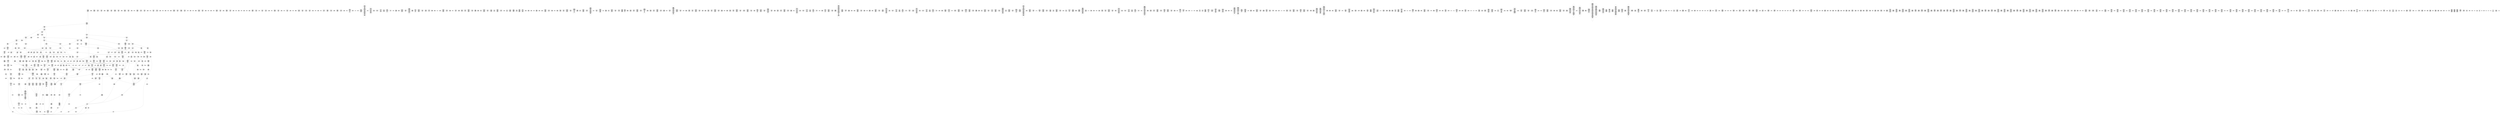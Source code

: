 /* Generated by GvGen v.1.0 (https://www.github.com/stricaud/gvgen) */

digraph G {
compound=true;
   node1 [label="[anywhere]"];
   node2 [label="# 0x0
PUSHX Data
PUSHX Data
MSTORE
PUSHX LogicData
CALLDATASIZE
LT
PUSHX Data
JUMPI
"];
   node3 [label="# 0xd
PUSHX Data
CALLDATALOAD
PUSHX BitData
SHR
PUSHX LogicData
GT
PUSHX Data
JUMPI
"];
   node4 [label="# 0x1e
PUSHX LogicData
GT
PUSHX Data
JUMPI
"];
   node5 [label="# 0x29
PUSHX LogicData
GT
PUSHX Data
JUMPI
"];
   node6 [label="# 0x34
PUSHX LogicData
EQ
PUSHX Data
JUMPI
"];
   node7 [label="# 0x3f
PUSHX LogicData
EQ
PUSHX Data
JUMPI
"];
   node8 [label="# 0x4a
PUSHX LogicData
EQ
PUSHX Data
JUMPI
"];
   node9 [label="# 0x55
PUSHX LogicData
EQ
PUSHX Data
JUMPI
"];
   node10 [label="# 0x60
PUSHX LogicData
EQ
PUSHX Data
JUMPI
"];
   node11 [label="# 0x6b
PUSHX LogicData
EQ
PUSHX Data
JUMPI
"];
   node12 [label="# 0x76
PUSHX Data
JUMP
"];
   node13 [label="# 0x7a
JUMPDEST
PUSHX LogicData
EQ
PUSHX Data
JUMPI
"];
   node14 [label="# 0x86
PUSHX LogicData
EQ
PUSHX Data
JUMPI
"];
   node15 [label="# 0x91
PUSHX LogicData
EQ
PUSHX Data
JUMPI
"];
   node16 [label="# 0x9c
PUSHX LogicData
EQ
PUSHX Data
JUMPI
"];
   node17 [label="# 0xa7
PUSHX LogicData
EQ
PUSHX Data
JUMPI
"];
   node18 [label="# 0xb2
PUSHX Data
JUMP
"];
   node19 [label="# 0xb6
JUMPDEST
PUSHX LogicData
GT
PUSHX Data
JUMPI
"];
   node20 [label="# 0xc2
PUSHX LogicData
EQ
PUSHX Data
JUMPI
"];
   node21 [label="# 0xcd
PUSHX LogicData
EQ
PUSHX Data
JUMPI
"];
   node22 [label="# 0xd8
PUSHX LogicData
EQ
PUSHX Data
JUMPI
"];
   node23 [label="# 0xe3
PUSHX LogicData
EQ
PUSHX Data
JUMPI
"];
   node24 [label="# 0xee
PUSHX LogicData
EQ
PUSHX Data
JUMPI
"];
   node25 [label="# 0xf9
PUSHX LogicData
EQ
PUSHX Data
JUMPI
"];
   node26 [label="# 0x104
PUSHX Data
JUMP
"];
   node27 [label="# 0x108
JUMPDEST
PUSHX LogicData
EQ
PUSHX Data
JUMPI
"];
   node28 [label="# 0x114
PUSHX LogicData
EQ
PUSHX Data
JUMPI
"];
   node29 [label="# 0x11f
PUSHX LogicData
EQ
PUSHX Data
JUMPI
"];
   node30 [label="# 0x12a
PUSHX LogicData
EQ
PUSHX Data
JUMPI
"];
   node31 [label="# 0x135
PUSHX LogicData
EQ
PUSHX Data
JUMPI
"];
   node32 [label="# 0x140
PUSHX Data
JUMP
"];
   node33 [label="# 0x144
JUMPDEST
PUSHX LogicData
GT
PUSHX Data
JUMPI
"];
   node34 [label="# 0x150
PUSHX LogicData
GT
PUSHX Data
JUMPI
"];
   node35 [label="# 0x15b
PUSHX LogicData
EQ
PUSHX Data
JUMPI
"];
   node36 [label="# 0x166
PUSHX LogicData
EQ
PUSHX Data
JUMPI
"];
   node37 [label="# 0x171
PUSHX LogicData
EQ
PUSHX Data
JUMPI
"];
   node38 [label="# 0x17c
PUSHX LogicData
EQ
PUSHX Data
JUMPI
"];
   node39 [label="# 0x187
PUSHX LogicData
EQ
PUSHX Data
JUMPI
"];
   node40 [label="# 0x192
PUSHX LogicData
EQ
PUSHX Data
JUMPI
"];
   node41 [label="# 0x19d
PUSHX Data
JUMP
"];
   node42 [label="# 0x1a1
JUMPDEST
PUSHX LogicData
EQ
PUSHX Data
JUMPI
"];
   node43 [label="# 0x1ad
PUSHX LogicData
EQ
PUSHX Data
JUMPI
"];
   node44 [label="# 0x1b8
PUSHX LogicData
EQ
PUSHX Data
JUMPI
"];
   node45 [label="# 0x1c3
PUSHX LogicData
EQ
PUSHX Data
JUMPI
"];
   node46 [label="# 0x1ce
PUSHX LogicData
EQ
PUSHX Data
JUMPI
"];
   node47 [label="# 0x1d9
PUSHX Data
JUMP
"];
   node48 [label="# 0x1dd
JUMPDEST
PUSHX LogicData
GT
PUSHX Data
JUMPI
"];
   node49 [label="# 0x1e9
PUSHX LogicData
EQ
PUSHX Data
JUMPI
"];
   node50 [label="# 0x1f4
PUSHX LogicData
EQ
PUSHX Data
JUMPI
"];
   node51 [label="# 0x1ff
PUSHX LogicData
EQ
PUSHX Data
JUMPI
"];
   node52 [label="# 0x20a
PUSHX LogicData
EQ
PUSHX Data
JUMPI
"];
   node53 [label="# 0x215
PUSHX LogicData
EQ
PUSHX Data
JUMPI
"];
   node54 [label="# 0x220
PUSHX Data
JUMP
"];
   node55 [label="# 0x224
JUMPDEST
PUSHX LogicData
EQ
PUSHX Data
JUMPI
"];
   node56 [label="# 0x230
PUSHX LogicData
EQ
PUSHX Data
JUMPI
"];
   node57 [label="# 0x23b
PUSHX LogicData
EQ
PUSHX Data
JUMPI
"];
   node58 [label="# 0x246
PUSHX LogicData
EQ
PUSHX Data
JUMPI
"];
   node59 [label="# 0x251
PUSHX LogicData
EQ
PUSHX Data
JUMPI
"];
   node60 [label="# 0x25c
JUMPDEST
PUSHX Data
REVERT
"];
   node61 [label="# 0x261
JUMPDEST
CALLVALUE
ISZERO
PUSHX Data
JUMPI
"];
   node62 [label="# 0x269
PUSHX Data
REVERT
"];
   node63 [label="# 0x26d
JUMPDEST
PUSHX Data
PUSHX ArithData
CALLDATASIZE
SUB
ADD
PUSHX Data
PUSHX Data
JUMP
"];
   node64 [label="# 0x283
JUMPDEST
PUSHX Data
JUMP
"];
   node65 [label="# 0x288
JUMPDEST
PUSHX MemData
MLOAD
PUSHX Data
PUSHX Data
JUMP
"];
   node66 [label="# 0x295
JUMPDEST
PUSHX MemData
MLOAD
SUB
RETURN
"];
   node67 [label="# 0x29e
JUMPDEST
CALLVALUE
ISZERO
PUSHX Data
JUMPI
"];
   node68 [label="# 0x2a6
PUSHX Data
REVERT
"];
   node69 [label="# 0x2aa
JUMPDEST
PUSHX Data
PUSHX Data
JUMP
"];
   node70 [label="# 0x2b3
JUMPDEST
PUSHX MemData
MLOAD
PUSHX Data
PUSHX Data
JUMP
"];
   node71 [label="# 0x2c0
JUMPDEST
PUSHX MemData
MLOAD
SUB
RETURN
"];
   node72 [label="# 0x2c9
JUMPDEST
CALLVALUE
ISZERO
PUSHX Data
JUMPI
"];
   node73 [label="# 0x2d1
PUSHX Data
REVERT
"];
   node74 [label="# 0x2d5
JUMPDEST
PUSHX Data
PUSHX ArithData
CALLDATASIZE
SUB
ADD
PUSHX Data
PUSHX Data
JUMP
"];
   node75 [label="# 0x2eb
JUMPDEST
PUSHX Data
JUMP
"];
   node76 [label="# 0x2f0
JUMPDEST
PUSHX MemData
MLOAD
PUSHX Data
PUSHX Data
JUMP
"];
   node77 [label="# 0x2fd
JUMPDEST
PUSHX MemData
MLOAD
SUB
RETURN
"];
   node78 [label="# 0x306
JUMPDEST
CALLVALUE
ISZERO
PUSHX Data
JUMPI
"];
   node79 [label="# 0x30e
PUSHX Data
REVERT
"];
   node80 [label="# 0x312
JUMPDEST
PUSHX Data
PUSHX Data
JUMP
"];
   node81 [label="# 0x31b
JUMPDEST
PUSHX MemData
MLOAD
PUSHX Data
PUSHX Data
JUMP
"];
   node82 [label="# 0x328
JUMPDEST
PUSHX MemData
MLOAD
SUB
RETURN
"];
   node83 [label="# 0x331
JUMPDEST
CALLVALUE
ISZERO
PUSHX Data
JUMPI
"];
   node84 [label="# 0x339
PUSHX Data
REVERT
"];
   node85 [label="# 0x33d
JUMPDEST
PUSHX Data
PUSHX ArithData
CALLDATASIZE
SUB
ADD
PUSHX Data
PUSHX Data
JUMP
"];
   node86 [label="# 0x353
JUMPDEST
PUSHX Data
JUMP
"];
   node87 [label="# 0x358
JUMPDEST
PUSHX MemData
MLOAD
PUSHX Data
PUSHX Data
JUMP
"];
   node88 [label="# 0x365
JUMPDEST
PUSHX MemData
MLOAD
SUB
RETURN
"];
   node89 [label="# 0x36e
JUMPDEST
CALLVALUE
ISZERO
PUSHX Data
JUMPI
"];
   node90 [label="# 0x376
PUSHX Data
REVERT
"];
   node91 [label="# 0x37a
JUMPDEST
PUSHX Data
PUSHX ArithData
CALLDATASIZE
SUB
ADD
PUSHX Data
PUSHX Data
JUMP
"];
   node92 [label="# 0x390
JUMPDEST
PUSHX Data
JUMP
"];
   node93 [label="# 0x395
JUMPDEST
STOP
"];
   node94 [label="# 0x397
JUMPDEST
CALLVALUE
ISZERO
PUSHX Data
JUMPI
"];
   node95 [label="# 0x39f
PUSHX Data
REVERT
"];
   node96 [label="# 0x3a3
JUMPDEST
PUSHX Data
PUSHX Data
JUMP
"];
   node97 [label="# 0x3ac
JUMPDEST
PUSHX MemData
MLOAD
PUSHX Data
PUSHX Data
JUMP
"];
   node98 [label="# 0x3b9
JUMPDEST
PUSHX MemData
MLOAD
SUB
RETURN
"];
   node99 [label="# 0x3c2
JUMPDEST
CALLVALUE
ISZERO
PUSHX Data
JUMPI
"];
   node100 [label="# 0x3ca
PUSHX Data
REVERT
"];
   node101 [label="# 0x3ce
JUMPDEST
PUSHX Data
PUSHX Data
JUMP
"];
   node102 [label="# 0x3d7
JUMPDEST
PUSHX MemData
MLOAD
PUSHX Data
PUSHX Data
JUMP
"];
   node103 [label="# 0x3e4
JUMPDEST
PUSHX MemData
MLOAD
SUB
RETURN
"];
   node104 [label="# 0x3ed
JUMPDEST
CALLVALUE
ISZERO
PUSHX Data
JUMPI
"];
   node105 [label="# 0x3f5
PUSHX Data
REVERT
"];
   node106 [label="# 0x3f9
JUMPDEST
PUSHX Data
PUSHX ArithData
CALLDATASIZE
SUB
ADD
PUSHX Data
PUSHX Data
JUMP
"];
   node107 [label="# 0x40f
JUMPDEST
PUSHX Data
JUMP
"];
   node108 [label="# 0x414
JUMPDEST
STOP
"];
   node109 [label="# 0x416
JUMPDEST
CALLVALUE
ISZERO
PUSHX Data
JUMPI
"];
   node110 [label="# 0x41e
PUSHX Data
REVERT
"];
   node111 [label="# 0x422
JUMPDEST
PUSHX Data
PUSHX Data
JUMP
"];
   node112 [label="# 0x42b
JUMPDEST
PUSHX MemData
MLOAD
PUSHX Data
PUSHX Data
JUMP
"];
   node113 [label="# 0x438
JUMPDEST
PUSHX MemData
MLOAD
SUB
RETURN
"];
   node114 [label="# 0x441
JUMPDEST
CALLVALUE
ISZERO
PUSHX Data
JUMPI
"];
   node115 [label="# 0x449
PUSHX Data
REVERT
"];
   node116 [label="# 0x44d
JUMPDEST
PUSHX Data
PUSHX Data
JUMP
"];
   node117 [label="# 0x456
JUMPDEST
PUSHX MemData
MLOAD
PUSHX Data
PUSHX Data
JUMP
"];
   node118 [label="# 0x463
JUMPDEST
PUSHX MemData
MLOAD
SUB
RETURN
"];
   node119 [label="# 0x46c
JUMPDEST
CALLVALUE
ISZERO
PUSHX Data
JUMPI
"];
   node120 [label="# 0x474
PUSHX Data
REVERT
"];
   node121 [label="# 0x478
JUMPDEST
PUSHX Data
PUSHX ArithData
CALLDATASIZE
SUB
ADD
PUSHX Data
PUSHX Data
JUMP
"];
   node122 [label="# 0x48e
JUMPDEST
PUSHX Data
JUMP
"];
   node123 [label="# 0x493
JUMPDEST
STOP
"];
   node124 [label="# 0x495
JUMPDEST
CALLVALUE
ISZERO
PUSHX Data
JUMPI
"];
   node125 [label="# 0x49d
PUSHX Data
REVERT
"];
   node126 [label="# 0x4a1
JUMPDEST
PUSHX Data
PUSHX ArithData
CALLDATASIZE
SUB
ADD
PUSHX Data
PUSHX Data
JUMP
"];
   node127 [label="# 0x4b7
JUMPDEST
PUSHX Data
JUMP
"];
   node128 [label="# 0x4bc
JUMPDEST
STOP
"];
   node129 [label="# 0x4be
JUMPDEST
CALLVALUE
ISZERO
PUSHX Data
JUMPI
"];
   node130 [label="# 0x4c6
PUSHX Data
REVERT
"];
   node131 [label="# 0x4ca
JUMPDEST
PUSHX Data
PUSHX ArithData
CALLDATASIZE
SUB
ADD
PUSHX Data
PUSHX Data
JUMP
"];
   node132 [label="# 0x4e0
JUMPDEST
PUSHX Data
JUMP
"];
   node133 [label="# 0x4e5
JUMPDEST
PUSHX MemData
MLOAD
PUSHX Data
PUSHX Data
JUMP
"];
   node134 [label="# 0x4f2
JUMPDEST
PUSHX MemData
MLOAD
SUB
RETURN
"];
   node135 [label="# 0x4fb
JUMPDEST
CALLVALUE
ISZERO
PUSHX Data
JUMPI
"];
   node136 [label="# 0x503
PUSHX Data
REVERT
"];
   node137 [label="# 0x507
JUMPDEST
PUSHX Data
PUSHX Data
JUMP
"];
   node138 [label="# 0x510
JUMPDEST
PUSHX MemData
MLOAD
PUSHX Data
PUSHX Data
JUMP
"];
   node139 [label="# 0x51d
JUMPDEST
PUSHX MemData
MLOAD
SUB
RETURN
"];
   node140 [label="# 0x526
JUMPDEST
CALLVALUE
ISZERO
PUSHX Data
JUMPI
"];
   node141 [label="# 0x52e
PUSHX Data
REVERT
"];
   node142 [label="# 0x532
JUMPDEST
PUSHX Data
PUSHX Data
JUMP
"];
   node143 [label="# 0x53b
JUMPDEST
STOP
"];
   node144 [label="# 0x53d
JUMPDEST
CALLVALUE
ISZERO
PUSHX Data
JUMPI
"];
   node145 [label="# 0x545
PUSHX Data
REVERT
"];
   node146 [label="# 0x549
JUMPDEST
PUSHX Data
PUSHX ArithData
CALLDATASIZE
SUB
ADD
PUSHX Data
PUSHX Data
JUMP
"];
   node147 [label="# 0x55f
JUMPDEST
PUSHX Data
JUMP
"];
   node148 [label="# 0x564
JUMPDEST
STOP
"];
   node149 [label="# 0x566
JUMPDEST
CALLVALUE
ISZERO
PUSHX Data
JUMPI
"];
   node150 [label="# 0x56e
PUSHX Data
REVERT
"];
   node151 [label="# 0x572
JUMPDEST
PUSHX Data
PUSHX ArithData
CALLDATASIZE
SUB
ADD
PUSHX Data
PUSHX Data
JUMP
"];
   node152 [label="# 0x588
JUMPDEST
PUSHX Data
JUMP
"];
   node153 [label="# 0x58d
JUMPDEST
PUSHX MemData
MLOAD
PUSHX Data
PUSHX Data
JUMP
"];
   node154 [label="# 0x59a
JUMPDEST
PUSHX MemData
MLOAD
SUB
RETURN
"];
   node155 [label="# 0x5a3
JUMPDEST
CALLVALUE
ISZERO
PUSHX Data
JUMPI
"];
   node156 [label="# 0x5ab
PUSHX Data
REVERT
"];
   node157 [label="# 0x5af
JUMPDEST
PUSHX Data
PUSHX ArithData
CALLDATASIZE
SUB
ADD
PUSHX Data
PUSHX Data
JUMP
"];
   node158 [label="# 0x5c5
JUMPDEST
PUSHX Data
JUMP
"];
   node159 [label="# 0x5ca
JUMPDEST
STOP
"];
   node160 [label="# 0x5cc
JUMPDEST
CALLVALUE
ISZERO
PUSHX Data
JUMPI
"];
   node161 [label="# 0x5d4
PUSHX Data
REVERT
"];
   node162 [label="# 0x5d8
JUMPDEST
PUSHX Data
PUSHX ArithData
CALLDATASIZE
SUB
ADD
PUSHX Data
PUSHX Data
JUMP
"];
   node163 [label="# 0x5ee
JUMPDEST
PUSHX Data
JUMP
"];
   node164 [label="# 0x5f3
JUMPDEST
STOP
"];
   node165 [label="# 0x5f5
JUMPDEST
CALLVALUE
ISZERO
PUSHX Data
JUMPI
"];
   node166 [label="# 0x5fd
PUSHX Data
REVERT
"];
   node167 [label="# 0x601
JUMPDEST
PUSHX Data
PUSHX Data
JUMP
"];
   node168 [label="# 0x60a
JUMPDEST
PUSHX MemData
MLOAD
PUSHX Data
PUSHX Data
JUMP
"];
   node169 [label="# 0x617
JUMPDEST
PUSHX MemData
MLOAD
SUB
RETURN
"];
   node170 [label="# 0x620
JUMPDEST
CALLVALUE
ISZERO
PUSHX Data
JUMPI
"];
   node171 [label="# 0x628
PUSHX Data
REVERT
"];
   node172 [label="# 0x62c
JUMPDEST
PUSHX Data
PUSHX ArithData
CALLDATASIZE
SUB
ADD
PUSHX Data
PUSHX Data
JUMP
"];
   node173 [label="# 0x642
JUMPDEST
PUSHX Data
JUMP
"];
   node174 [label="# 0x647
JUMPDEST
PUSHX MemData
MLOAD
PUSHX Data
PUSHX Data
JUMP
"];
   node175 [label="# 0x654
JUMPDEST
PUSHX MemData
MLOAD
SUB
RETURN
"];
   node176 [label="# 0x65d
JUMPDEST
CALLVALUE
ISZERO
PUSHX Data
JUMPI
"];
   node177 [label="# 0x665
PUSHX Data
REVERT
"];
   node178 [label="# 0x669
JUMPDEST
PUSHX Data
PUSHX ArithData
CALLDATASIZE
SUB
ADD
PUSHX Data
PUSHX Data
JUMP
"];
   node179 [label="# 0x67f
JUMPDEST
PUSHX Data
JUMP
"];
   node180 [label="# 0x684
JUMPDEST
STOP
"];
   node181 [label="# 0x686
JUMPDEST
CALLVALUE
ISZERO
PUSHX Data
JUMPI
"];
   node182 [label="# 0x68e
PUSHX Data
REVERT
"];
   node183 [label="# 0x692
JUMPDEST
PUSHX Data
PUSHX ArithData
CALLDATASIZE
SUB
ADD
PUSHX Data
PUSHX Data
JUMP
"];
   node184 [label="# 0x6a8
JUMPDEST
PUSHX Data
JUMP
"];
   node185 [label="# 0x6ad
JUMPDEST
STOP
"];
   node186 [label="# 0x6af
JUMPDEST
CALLVALUE
ISZERO
PUSHX Data
JUMPI
"];
   node187 [label="# 0x6b7
PUSHX Data
REVERT
"];
   node188 [label="# 0x6bb
JUMPDEST
PUSHX Data
PUSHX ArithData
CALLDATASIZE
SUB
ADD
PUSHX Data
PUSHX Data
JUMP
"];
   node189 [label="# 0x6d1
JUMPDEST
PUSHX Data
JUMP
"];
   node190 [label="# 0x6d6
JUMPDEST
STOP
"];
   node191 [label="# 0x6d8
JUMPDEST
CALLVALUE
ISZERO
PUSHX Data
JUMPI
"];
   node192 [label="# 0x6e0
PUSHX Data
REVERT
"];
   node193 [label="# 0x6e4
JUMPDEST
PUSHX Data
PUSHX ArithData
CALLDATASIZE
SUB
ADD
PUSHX Data
PUSHX Data
JUMP
"];
   node194 [label="# 0x6fa
JUMPDEST
PUSHX Data
JUMP
"];
   node195 [label="# 0x6ff
JUMPDEST
PUSHX MemData
MLOAD
PUSHX Data
PUSHX Data
JUMP
"];
   node196 [label="# 0x70c
JUMPDEST
PUSHX MemData
MLOAD
SUB
RETURN
"];
   node197 [label="# 0x715
JUMPDEST
CALLVALUE
ISZERO
PUSHX Data
JUMPI
"];
   node198 [label="# 0x71d
PUSHX Data
REVERT
"];
   node199 [label="# 0x721
JUMPDEST
PUSHX Data
PUSHX Data
JUMP
"];
   node200 [label="# 0x72a
JUMPDEST
STOP
"];
   node201 [label="# 0x72c
JUMPDEST
CALLVALUE
ISZERO
PUSHX Data
JUMPI
"];
   node202 [label="# 0x734
PUSHX Data
REVERT
"];
   node203 [label="# 0x738
JUMPDEST
PUSHX Data
PUSHX Data
JUMP
"];
   node204 [label="# 0x741
JUMPDEST
PUSHX MemData
MLOAD
PUSHX Data
PUSHX Data
JUMP
"];
   node205 [label="# 0x74e
JUMPDEST
PUSHX MemData
MLOAD
SUB
RETURN
"];
   node206 [label="# 0x757
JUMPDEST
CALLVALUE
ISZERO
PUSHX Data
JUMPI
"];
   node207 [label="# 0x75f
PUSHX Data
REVERT
"];
   node208 [label="# 0x763
JUMPDEST
PUSHX Data
PUSHX Data
JUMP
"];
   node209 [label="# 0x76c
JUMPDEST
PUSHX MemData
MLOAD
PUSHX Data
PUSHX Data
JUMP
"];
   node210 [label="# 0x779
JUMPDEST
PUSHX MemData
MLOAD
SUB
RETURN
"];
   node211 [label="# 0x782
JUMPDEST
CALLVALUE
ISZERO
PUSHX Data
JUMPI
"];
   node212 [label="# 0x78a
PUSHX Data
REVERT
"];
   node213 [label="# 0x78e
JUMPDEST
PUSHX Data
PUSHX ArithData
CALLDATASIZE
SUB
ADD
PUSHX Data
PUSHX Data
JUMP
"];
   node214 [label="# 0x7a4
JUMPDEST
PUSHX Data
JUMP
"];
   node215 [label="# 0x7a9
JUMPDEST
STOP
"];
   node216 [label="# 0x7ab
JUMPDEST
CALLVALUE
ISZERO
PUSHX Data
JUMPI
"];
   node217 [label="# 0x7b3
PUSHX Data
REVERT
"];
   node218 [label="# 0x7b7
JUMPDEST
PUSHX Data
PUSHX Data
JUMP
"];
   node219 [label="# 0x7c0
JUMPDEST
PUSHX MemData
MLOAD
PUSHX Data
PUSHX Data
JUMP
"];
   node220 [label="# 0x7cd
JUMPDEST
PUSHX MemData
MLOAD
SUB
RETURN
"];
   node221 [label="# 0x7d6
JUMPDEST
CALLVALUE
ISZERO
PUSHX Data
JUMPI
"];
   node222 [label="# 0x7de
PUSHX Data
REVERT
"];
   node223 [label="# 0x7e2
JUMPDEST
PUSHX Data
PUSHX ArithData
CALLDATASIZE
SUB
ADD
PUSHX Data
PUSHX Data
JUMP
"];
   node224 [label="# 0x7f8
JUMPDEST
PUSHX Data
JUMP
"];
   node225 [label="# 0x7fd
JUMPDEST
STOP
"];
   node226 [label="# 0x7ff
JUMPDEST
CALLVALUE
ISZERO
PUSHX Data
JUMPI
"];
   node227 [label="# 0x807
PUSHX Data
REVERT
"];
   node228 [label="# 0x80b
JUMPDEST
PUSHX Data
PUSHX Data
JUMP
"];
   node229 [label="# 0x814
JUMPDEST
PUSHX MemData
MLOAD
PUSHX Data
PUSHX Data
JUMP
"];
   node230 [label="# 0x821
JUMPDEST
PUSHX MemData
MLOAD
SUB
RETURN
"];
   node231 [label="# 0x82a
JUMPDEST
CALLVALUE
ISZERO
PUSHX Data
JUMPI
"];
   node232 [label="# 0x832
PUSHX Data
REVERT
"];
   node233 [label="# 0x836
JUMPDEST
PUSHX Data
PUSHX ArithData
CALLDATASIZE
SUB
ADD
PUSHX Data
PUSHX Data
JUMP
"];
   node234 [label="# 0x84c
JUMPDEST
PUSHX Data
JUMP
"];
   node235 [label="# 0x851
JUMPDEST
STOP
"];
   node236 [label="# 0x853
JUMPDEST
CALLVALUE
ISZERO
PUSHX Data
JUMPI
"];
   node237 [label="# 0x85b
PUSHX Data
REVERT
"];
   node238 [label="# 0x85f
JUMPDEST
PUSHX Data
PUSHX ArithData
CALLDATASIZE
SUB
ADD
PUSHX Data
PUSHX Data
JUMP
"];
   node239 [label="# 0x875
JUMPDEST
PUSHX Data
JUMP
"];
   node240 [label="# 0x87a
JUMPDEST
PUSHX MemData
MLOAD
PUSHX Data
PUSHX Data
JUMP
"];
   node241 [label="# 0x887
JUMPDEST
PUSHX MemData
MLOAD
SUB
RETURN
"];
   node242 [label="# 0x890
JUMPDEST
CALLVALUE
ISZERO
PUSHX Data
JUMPI
"];
   node243 [label="# 0x898
PUSHX Data
REVERT
"];
   node244 [label="# 0x89c
JUMPDEST
PUSHX Data
PUSHX Data
JUMP
"];
   node245 [label="# 0x8a5
JUMPDEST
PUSHX MemData
MLOAD
PUSHX Data
PUSHX Data
JUMP
"];
   node246 [label="# 0x8b2
JUMPDEST
PUSHX MemData
MLOAD
SUB
RETURN
"];
   node247 [label="# 0x8bb
JUMPDEST
CALLVALUE
ISZERO
PUSHX Data
JUMPI
"];
   node248 [label="# 0x8c3
PUSHX Data
REVERT
"];
   node249 [label="# 0x8c7
JUMPDEST
PUSHX Data
PUSHX Data
JUMP
"];
   node250 [label="# 0x8d0
JUMPDEST
PUSHX MemData
MLOAD
PUSHX Data
PUSHX Data
JUMP
"];
   node251 [label="# 0x8dd
JUMPDEST
PUSHX MemData
MLOAD
SUB
RETURN
"];
   node252 [label="# 0x8e6
JUMPDEST
PUSHX Data
PUSHX ArithData
CALLDATASIZE
SUB
ADD
PUSHX Data
PUSHX Data
JUMP
"];
   node253 [label="# 0x8fb
JUMPDEST
PUSHX Data
JUMP
"];
   node254 [label="# 0x900
JUMPDEST
STOP
"];
   node255 [label="# 0x902
JUMPDEST
CALLVALUE
ISZERO
PUSHX Data
JUMPI
"];
   node256 [label="# 0x90a
PUSHX Data
REVERT
"];
   node257 [label="# 0x90e
JUMPDEST
PUSHX Data
PUSHX ArithData
CALLDATASIZE
SUB
ADD
PUSHX Data
PUSHX Data
JUMP
"];
   node258 [label="# 0x924
JUMPDEST
PUSHX Data
JUMP
"];
   node259 [label="# 0x929
JUMPDEST
STOP
"];
   node260 [label="# 0x92b
JUMPDEST
CALLVALUE
ISZERO
PUSHX Data
JUMPI
"];
   node261 [label="# 0x933
PUSHX Data
REVERT
"];
   node262 [label="# 0x937
JUMPDEST
PUSHX Data
PUSHX Data
JUMP
"];
   node263 [label="# 0x940
JUMPDEST
PUSHX MemData
MLOAD
PUSHX Data
PUSHX Data
JUMP
"];
   node264 [label="# 0x94d
JUMPDEST
PUSHX MemData
MLOAD
SUB
RETURN
"];
   node265 [label="# 0x956
JUMPDEST
CALLVALUE
ISZERO
PUSHX Data
JUMPI
"];
   node266 [label="# 0x95e
PUSHX Data
REVERT
"];
   node267 [label="# 0x962
JUMPDEST
PUSHX Data
PUSHX Data
JUMP
"];
   node268 [label="# 0x96b
JUMPDEST
PUSHX MemData
MLOAD
PUSHX Data
PUSHX Data
JUMP
"];
   node269 [label="# 0x978
JUMPDEST
PUSHX MemData
MLOAD
SUB
RETURN
"];
   node270 [label="# 0x981
JUMPDEST
CALLVALUE
ISZERO
PUSHX Data
JUMPI
"];
   node271 [label="# 0x989
PUSHX Data
REVERT
"];
   node272 [label="# 0x98d
JUMPDEST
PUSHX Data
PUSHX ArithData
CALLDATASIZE
SUB
ADD
PUSHX Data
PUSHX Data
JUMP
"];
   node273 [label="# 0x9a3
JUMPDEST
PUSHX Data
JUMP
"];
   node274 [label="# 0x9a8
JUMPDEST
PUSHX MemData
MLOAD
PUSHX Data
PUSHX Data
JUMP
"];
   node275 [label="# 0x9b5
JUMPDEST
PUSHX MemData
MLOAD
SUB
RETURN
"];
   node276 [label="# 0x9be
JUMPDEST
CALLVALUE
ISZERO
PUSHX Data
JUMPI
"];
   node277 [label="# 0x9c6
PUSHX Data
REVERT
"];
   node278 [label="# 0x9ca
JUMPDEST
PUSHX Data
PUSHX ArithData
CALLDATASIZE
SUB
ADD
PUSHX Data
PUSHX Data
JUMP
"];
   node279 [label="# 0x9e0
JUMPDEST
PUSHX Data
JUMP
"];
   node280 [label="# 0x9e5
JUMPDEST
STOP
"];
   node281 [label="# 0x9e7
JUMPDEST
PUSHX Data
PUSHX BitData
PUSHX BitData
NOT
AND
PUSHX BitData
NOT
AND
EQ
PUSHX Data
JUMPI
"];
   node282 [label="# 0xa50
PUSHX Data
PUSHX Data
JUMP
"];
   node283 [label="# 0xa59
JUMPDEST
"];
   node284 [label="# 0xa5a
JUMPDEST
JUMP
"];
   node285 [label="# 0xa61
JUMPDEST
PUSHX StorData
PUSHX ArithData
SLOAD
PUSHX ArithData
EXP
DIV
PUSHX BitData
AND
JUMP
"];
   node286 [label="# 0xa74
JUMPDEST
PUSHX Data
CALLER
PUSHX MemData
MLOAD
PUSHX ArithData
ADD
PUSHX Data
PUSHX Data
JUMP
"];
   node287 [label="# 0xa88
JUMPDEST
PUSHX MemData
MLOAD
PUSHX ArithData
SUB
SUB
MSTORE
PUSHX Data
MSTORE
MLOAD
PUSHX ArithData
ADD
SHA3
PUSHX Data
PUSHX ArithData
MUL
PUSHX ArithData
ADD
PUSHX MemData
MLOAD
ADD
PUSHX Data
MSTORE
MSTORE
PUSHX ArithData
ADD
PUSHX ArithData
MUL
CALLDATACOPY
PUSHX Data
ADD
MSTORE
PUSHX BitData
NOT
PUSHX ArithData
ADD
AND
ADD
PUSHX StorData
SLOAD
PUSHX Data
JUMP
"];
   node288 [label="# 0xaee
JUMPDEST
JUMP
"];
   node289 [label="# 0xaf7
JUMPDEST
PUSHX Data
PUSHX StorData
SLOAD
PUSHX Data
PUSHX Data
JUMP
"];
   node290 [label="# 0xb06
JUMPDEST
PUSHX ArithData
ADD
PUSHX ArithData
DIV
MUL
PUSHX ArithData
ADD
PUSHX MemData
MLOAD
ADD
PUSHX Data
MSTORE
MSTORE
PUSHX ArithData
ADD
SLOAD
PUSHX Data
PUSHX Data
JUMP
"];
   node291 [label="# 0xb32
JUMPDEST
ISZERO
PUSHX Data
JUMPI
"];
   node292 [label="# 0xb39
PUSHX LogicData
LT
PUSHX Data
JUMPI
"];
   node293 [label="# 0xb41
PUSHX ArithData
SLOAD
DIV
MUL
MSTORE
PUSHX ArithData
ADD
PUSHX Data
JUMP
"];
   node294 [label="# 0xb54
JUMPDEST
ADD
PUSHX Data
MSTORE
PUSHX Data
PUSHX Data
SHA3
"];
   node295 [label="# 0xb62
JUMPDEST
SLOAD
MSTORE
PUSHX ArithData
ADD
PUSHX ArithData
ADD
GT
PUSHX Data
JUMPI
"];
   node296 [label="# 0xb76
SUB
PUSHX BitData
AND
ADD
"];
   node297 [label="# 0xb7f
JUMPDEST
JUMP
"];
   node298 [label="# 0xb89
JUMPDEST
PUSHX Data
PUSHX Data
PUSHX Data
JUMP
"];
   node299 [label="# 0xb94
JUMPDEST
PUSHX Data
JUMPI
"];
   node300 [label="# 0xb99
PUSHX MemData
MLOAD
PUSHX Data
MSTORE
PUSHX ArithData
ADD
PUSHX Data
PUSHX Data
JUMP
"];
   node301 [label="# 0xbca
JUMPDEST
PUSHX MemData
MLOAD
SUB
REVERT
"];
   node302 [label="# 0xbd3
JUMPDEST
PUSHX Data
PUSHX ArithData
MSTORE
PUSHX ArithData
ADD
MSTORE
PUSHX ArithData
ADD
PUSHX Data
SHA3
PUSHX ArithData
SLOAD
PUSHX ArithData
EXP
DIV
PUSHX BitData
AND
JUMP
"];
   node303 [label="# 0xc0e
JUMPDEST
PUSHX Data
PUSHX Data
PUSHX Data
JUMP
"];
   node304 [label="# 0xc19
JUMPDEST
PUSHX BitData
AND
PUSHX BitData
AND
EQ
ISZERO
PUSHX Data
JUMPI
"];
   node305 [label="# 0xc50
PUSHX MemData
MLOAD
PUSHX Data
MSTORE
PUSHX ArithData
ADD
PUSHX Data
PUSHX Data
JUMP
"];
   node306 [label="# 0xc81
JUMPDEST
PUSHX MemData
MLOAD
SUB
REVERT
"];
   node307 [label="# 0xc8a
JUMPDEST
PUSHX BitData
AND
PUSHX Data
PUSHX Data
JUMP
"];
   node308 [label="# 0xca9
JUMPDEST
PUSHX BitData
AND
EQ
PUSHX Data
JUMPI
"];
   node309 [label="# 0xcc6
PUSHX Data
PUSHX Data
PUSHX Data
JUMP
"];
   node310 [label="# 0xcd2
JUMPDEST
PUSHX Data
JUMP
"];
   node311 [label="# 0xcd7
JUMPDEST
"];
   node312 [label="# 0xcd8
JUMPDEST
PUSHX Data
JUMPI
"];
   node313 [label="# 0xcdd
PUSHX MemData
MLOAD
PUSHX Data
MSTORE
PUSHX ArithData
ADD
PUSHX Data
PUSHX Data
JUMP
"];
   node314 [label="# 0xd0e
JUMPDEST
PUSHX MemData
MLOAD
SUB
REVERT
"];
   node315 [label="# 0xd17
JUMPDEST
PUSHX Data
PUSHX Data
JUMP
"];
   node316 [label="# 0xd21
JUMPDEST
JUMP
"];
   node317 [label="# 0xd26
JUMPDEST
PUSHX Data
PUSHX Data
PUSHX Data
JUMP
"];
   node318 [label="# 0xd30
JUMPDEST
PUSHX BitData
AND
PUSHX Data
PUSHX Data
JUMP
"];
   node319 [label="# 0xd4e
JUMPDEST
PUSHX BitData
AND
EQ
PUSHX Data
JUMPI
"];
   node320 [label="# 0xd6a
PUSHX MemData
MLOAD
PUSHX Data
MSTORE
PUSHX ArithData
ADD
PUSHX Data
PUSHX Data
JUMP
"];
   node321 [label="# 0xd9b
JUMPDEST
PUSHX MemData
MLOAD
SUB
REVERT
"];
   node322 [label="# 0xda4
JUMPDEST
PUSHX StorData
PUSHX ArithData
SLOAD
PUSHX ArithData
EXP
DIV
PUSHX BitData
AND
JUMP
"];
   node323 [label="# 0xdb9
JUMPDEST
PUSHX Data
JUMP
"];
   node324 [label="# 0xdbf
JUMPDEST
PUSHX Data
PUSHX Data
JUMP
"];
   node325 [label="# 0xdc7
JUMPDEST
PUSHX BitData
AND
PUSHX Data
PUSHX Data
JUMP
"];
   node326 [label="# 0xde5
JUMPDEST
PUSHX BitData
AND
EQ
PUSHX Data
JUMPI
"];
   node327 [label="# 0xe01
PUSHX MemData
MLOAD
PUSHX Data
MSTORE
PUSHX ArithData
ADD
PUSHX Data
PUSHX Data
JUMP
"];
   node328 [label="# 0xe32
JUMPDEST
PUSHX MemData
MLOAD
SUB
REVERT
"];
   node329 [label="# 0xe3b
JUMPDEST
PUSHX Data
PUSHX Data
PUSHX Data
PUSHX Data
JUMP
"];
   node330 [label="# 0xe4a
JUMPDEST
PUSHX Data
PUSHX Data
JUMP
"];
   node331 [label="# 0xe52
JUMPDEST
LT
PUSHX Data
JUMPI
"];
   node332 [label="# 0xe58
PUSHX MemData
MLOAD
PUSHX Data
MSTORE
PUSHX ArithData
ADD
PUSHX Data
PUSHX Data
JUMP
"];
   node333 [label="# 0xe89
JUMPDEST
PUSHX MemData
MLOAD
SUB
REVERT
"];
   node334 [label="# 0xe92
JUMPDEST
PUSHX Data
PUSHX StorData
SLOAD
PUSHX Data
PUSHX Data
JUMP
"];
   node335 [label="# 0xea5
JUMPDEST
GT
ISZERO
PUSHX Data
JUMPI
"];
   node336 [label="# 0xeac
PUSHX MemData
MLOAD
PUSHX Data
MSTORE
PUSHX ArithData
ADD
PUSHX Data
PUSHX Data
JUMP
"];
   node337 [label="# 0xedd
JUMPDEST
PUSHX MemData
MLOAD
SUB
REVERT
"];
   node338 [label="# 0xee6
JUMPDEST
PUSHX Data
"];
   node339 [label="# 0xee9
JUMPDEST
LT
ISZERO
PUSHX Data
JUMPI
"];
   node340 [label="# 0xef5
PUSHX Data
PUSHX Data
PUSHX StorData
SLOAD
PUSHX Data
PUSHX Data
JUMP
"];
   node341 [label="# 0xf05
JUMPDEST
PUSHX Data
PUSHX StorData
PUSHX Data
SLOAD
PUSHX Data
PUSHX Data
JUMP
"];
   node342 [label="# 0xf1a
JUMPDEST
SSTORE
PUSHX Data
LT
PUSHX Data
JUMPI
"];
   node343 [label="# 0xf2f
PUSHX Data
PUSHX Data
MSTORE
PUSHX Data
PUSHX Data
MSTORE
PUSHX Data
PUSHX Data
REVERT
"];
   node344 [label="# 0xf5d
JUMPDEST
PUSHX ArithData
MUL
ADD
PUSHX ArithData
ADD
PUSHX Data
PUSHX Data
JUMP
"];
   node345 [label="# 0xf72
JUMPDEST
PUSHX Data
JUMP
"];
   node346 [label="# 0xf78
JUMPDEST
PUSHX Data
PUSHX Data
JUMP
"];
   node347 [label="# 0xf84
JUMPDEST
PUSHX Data
JUMP
"];
   node348 [label="# 0xf8c
JUMPDEST
JUMP
"];
   node349 [label="# 0xf91
JUMPDEST
PUSHX Data
PUSHX StorData
SLOAD
JUMP
"];
   node350 [label="# 0xf9e
JUMPDEST
PUSHX StorData
PUSHX ArithData
SLOAD
PUSHX ArithData
EXP
DIV
PUSHX BitData
AND
JUMP
"];
   node351 [label="# 0xfb1
JUMPDEST
PUSHX Data
PUSHX Data
PUSHX Data
JUMP
"];
   node352 [label="# 0xfbc
JUMPDEST
PUSHX Data
JUMP
"];
   node353 [label="# 0xfc2
JUMPDEST
PUSHX Data
JUMPI
"];
   node354 [label="# 0xfc7
PUSHX MemData
MLOAD
PUSHX Data
MSTORE
PUSHX ArithData
ADD
PUSHX Data
PUSHX Data
JUMP
"];
   node355 [label="# 0xff8
JUMPDEST
PUSHX MemData
MLOAD
SUB
REVERT
"];
   node356 [label="# 0x1001
JUMPDEST
PUSHX Data
PUSHX Data
JUMP
"];
   node357 [label="# 0x100c
JUMPDEST
JUMP
"];
   node358 [label="# 0x1011
JUMPDEST
PUSHX Data
PUSHX Data
JUMP
"];
   node359 [label="# 0x1019
JUMPDEST
PUSHX BitData
AND
PUSHX Data
PUSHX Data
JUMP
"];
   node360 [label="# 0x1037
JUMPDEST
PUSHX BitData
AND
EQ
PUSHX Data
JUMPI
"];
   node361 [label="# 0x1053
PUSHX MemData
MLOAD
PUSHX Data
MSTORE
PUSHX ArithData
ADD
PUSHX Data
PUSHX Data
JUMP
"];
   node362 [label="# 0x1084
JUMPDEST
PUSHX MemData
MLOAD
SUB
REVERT
"];
   node363 [label="# 0x108d
JUMPDEST
PUSHX StorData
PUSHX ArithData
PUSHX ArithData
EXP
SLOAD
PUSHX ArithData
MUL
NOT
AND
ISZERO
ISZERO
MUL
OR
SSTORE
JUMP
"];
   node364 [label="# 0x10aa
JUMPDEST
PUSHX Data
PUSHX Data
PUSHX Data
JUMP
"];
   node365 [label="# 0x10b5
JUMPDEST
LT
PUSHX Data
JUMPI
"];
   node366 [label="# 0x10bc
PUSHX MemData
MLOAD
PUSHX Data
MSTORE
PUSHX ArithData
ADD
PUSHX Data
PUSHX Data
JUMP
"];
   node367 [label="# 0x10ed
JUMPDEST
PUSHX MemData
MLOAD
SUB
REVERT
"];
   node368 [label="# 0x10f6
JUMPDEST
PUSHX Data
PUSHX ArithData
PUSHX BitData
AND
PUSHX BitData
AND
MSTORE
PUSHX ArithData
ADD
MSTORE
PUSHX ArithData
ADD
PUSHX Data
SHA3
PUSHX ArithData
MSTORE
PUSHX ArithData
ADD
MSTORE
PUSHX ArithData
ADD
PUSHX Data
SHA3
SLOAD
JUMP
"];
   node369 [label="# 0x114f
JUMPDEST
PUSHX Data
PUSHX Data
PUSHX Data
PUSHX Data
JUMP
"];
   node370 [label="# 0x115e
JUMPDEST
JUMP
"];
   node371 [label="# 0x1161
JUMPDEST
PUSHX Data
PUSHX Data
JUMP
"];
   node372 [label="# 0x1169
JUMPDEST
PUSHX BitData
AND
PUSHX Data
PUSHX Data
JUMP
"];
   node373 [label="# 0x1187
JUMPDEST
PUSHX BitData
AND
EQ
PUSHX Data
JUMPI
"];
   node374 [label="# 0x11a3
PUSHX MemData
MLOAD
PUSHX Data
MSTORE
PUSHX ArithData
ADD
PUSHX Data
PUSHX Data
JUMP
"];
   node375 [label="# 0x11d4
JUMPDEST
PUSHX MemData
MLOAD
SUB
REVERT
"];
   node376 [label="# 0x11dd
JUMPDEST
PUSHX Data
SELFBALANCE
CALLER
PUSHX BitData
AND
PUSHX ArithData
ISZERO
MUL
PUSHX MemData
MLOAD
PUSHX Data
PUSHX MemData
MLOAD
SUB
CALL
ISZERO
ISZERO
PUSHX Data
JUMPI
"];
   node377 [label="# 0x121f
RETURNDATASIZE
PUSHX Data
RETURNDATACOPY
RETURNDATASIZE
PUSHX Data
REVERT
"];
   node378 [label="# 0x1228
JUMPDEST
JUMP
"];
   node379 [label="# 0x122c
JUMPDEST
PUSHX Data
PUSHX MemData
MLOAD
PUSHX ArithData
ADD
PUSHX Data
MSTORE
PUSHX Data
MSTORE
PUSHX Data
JUMP
"];
   node380 [label="# 0x1247
JUMPDEST
JUMP
"];
   node381 [label="# 0x124c
JUMPDEST
PUSHX Data
PUSHX Data
PUSHX Data
JUMP
"];
   node382 [label="# 0x1256
JUMPDEST
LT
PUSHX Data
JUMPI
"];
   node383 [label="# 0x125d
PUSHX MemData
MLOAD
PUSHX Data
MSTORE
PUSHX ArithData
ADD
PUSHX Data
PUSHX Data
JUMP
"];
   node384 [label="# 0x128e
JUMPDEST
PUSHX MemData
MLOAD
SUB
REVERT
"];
   node385 [label="# 0x1297
JUMPDEST
PUSHX StorData
SLOAD
LT
PUSHX Data
JUMPI
"];
   node386 [label="# 0x12a3
PUSHX Data
PUSHX Data
MSTORE
PUSHX Data
PUSHX Data
MSTORE
PUSHX Data
PUSHX Data
REVERT
"];
   node387 [label="# 0x12d1
JUMPDEST
PUSHX Data
MSTORE
PUSHX Data
PUSHX Data
SHA3
ADD
SLOAD
JUMP
"];
   node388 [label="# 0x12e3
JUMPDEST
PUSHX Data
PUSHX Data
JUMP
"];
   node389 [label="# 0x12eb
JUMPDEST
PUSHX BitData
AND
PUSHX Data
PUSHX Data
JUMP
"];
   node390 [label="# 0x1309
JUMPDEST
PUSHX BitData
AND
EQ
PUSHX Data
JUMPI
"];
   node391 [label="# 0x1325
PUSHX MemData
MLOAD
PUSHX Data
MSTORE
PUSHX ArithData
ADD
PUSHX Data
PUSHX Data
JUMP
"];
   node392 [label="# 0x1356
JUMPDEST
PUSHX MemData
MLOAD
SUB
REVERT
"];
   node393 [label="# 0x135f
JUMPDEST
PUSHX StorData
PUSHX ArithData
PUSHX ArithData
EXP
SLOAD
PUSHX ArithData
MUL
NOT
AND
ISZERO
ISZERO
MUL
OR
SSTORE
JUMP
"];
   node394 [label="# 0x137c
JUMPDEST
PUSHX Data
PUSHX Data
JUMP
"];
   node395 [label="# 0x1384
JUMPDEST
PUSHX BitData
AND
PUSHX Data
PUSHX Data
JUMP
"];
   node396 [label="# 0x13a2
JUMPDEST
PUSHX BitData
AND
EQ
PUSHX Data
JUMPI
"];
   node397 [label="# 0x13be
PUSHX MemData
MLOAD
PUSHX Data
MSTORE
PUSHX ArithData
ADD
PUSHX Data
PUSHX Data
JUMP
"];
   node398 [label="# 0x13ef
JUMPDEST
PUSHX MemData
MLOAD
SUB
REVERT
"];
   node399 [label="# 0x13f8
JUMPDEST
PUSHX Data
PUSHX Data
PUSHX Data
JUMP
"];
   node400 [label="# 0x1409
JUMPDEST
JUMP
"];
   node401 [label="# 0x140e
JUMPDEST
PUSHX Data
PUSHX Data
PUSHX Data
JUMP
"];
   node402 [label="# 0x1418
JUMPDEST
PUSHX BitData
AND
PUSHX Data
PUSHX Data
JUMP
"];
   node403 [label="# 0x1436
JUMPDEST
PUSHX BitData
AND
EQ
PUSHX Data
JUMPI
"];
   node404 [label="# 0x1452
PUSHX MemData
MLOAD
PUSHX Data
MSTORE
PUSHX ArithData
ADD
PUSHX Data
PUSHX Data
JUMP
"];
   node405 [label="# 0x1483
JUMPDEST
PUSHX MemData
MLOAD
SUB
REVERT
"];
   node406 [label="# 0x148c
JUMPDEST
PUSHX StorData
SLOAD
JUMP
"];
   node407 [label="# 0x1494
JUMPDEST
PUSHX Data
PUSHX Data
PUSHX ArithData
MSTORE
PUSHX ArithData
ADD
MSTORE
PUSHX ArithData
ADD
PUSHX Data
SHA3
PUSHX ArithData
SLOAD
PUSHX ArithData
EXP
DIV
PUSHX BitData
AND
PUSHX BitData
PUSHX BitData
AND
PUSHX BitData
AND
EQ
ISZERO
PUSHX Data
JUMPI
"];
   node408 [label="# 0x1503
PUSHX MemData
MLOAD
PUSHX Data
MSTORE
PUSHX ArithData
ADD
PUSHX Data
PUSHX Data
JUMP
"];
   node409 [label="# 0x1534
JUMPDEST
PUSHX MemData
MLOAD
SUB
REVERT
"];
   node410 [label="# 0x153d
JUMPDEST
JUMP
"];
   node411 [label="# 0x1546
JUMPDEST
PUSHX Data
PUSHX Data
JUMP
"];
   node412 [label="# 0x154e
JUMPDEST
PUSHX BitData
AND
PUSHX Data
PUSHX Data
JUMP
"];
   node413 [label="# 0x156c
JUMPDEST
PUSHX BitData
AND
EQ
PUSHX Data
JUMPI
"];
   node414 [label="# 0x1588
PUSHX MemData
MLOAD
PUSHX Data
MSTORE
PUSHX ArithData
ADD
PUSHX Data
PUSHX Data
JUMP
"];
   node415 [label="# 0x15b9
JUMPDEST
PUSHX MemData
MLOAD
SUB
REVERT
"];
   node416 [label="# 0x15c2
JUMPDEST
PUSHX Data
SSTORE
JUMP
"];
   node417 [label="# 0x15cc
JUMPDEST
PUSHX Data
PUSHX Data
JUMP
"];
   node418 [label="# 0x15d4
JUMPDEST
PUSHX BitData
AND
PUSHX Data
PUSHX Data
JUMP
"];
   node419 [label="# 0x15f2
JUMPDEST
PUSHX BitData
AND
EQ
PUSHX Data
JUMPI
"];
   node420 [label="# 0x160e
PUSHX MemData
MLOAD
PUSHX Data
MSTORE
PUSHX ArithData
ADD
PUSHX Data
PUSHX Data
JUMP
"];
   node421 [label="# 0x163f
JUMPDEST
PUSHX MemData
MLOAD
SUB
REVERT
"];
   node422 [label="# 0x1648
JUMPDEST
PUSHX Data
PUSHX Data
PUSHX Data
JUMP
"];
   node423 [label="# 0x1659
JUMPDEST
JUMP
"];
   node424 [label="# 0x165e
JUMPDEST
PUSHX Data
PUSHX Data
JUMP
"];
   node425 [label="# 0x1666
JUMPDEST
PUSHX BitData
AND
PUSHX Data
PUSHX Data
JUMP
"];
   node426 [label="# 0x1684
JUMPDEST
PUSHX BitData
AND
EQ
PUSHX Data
JUMPI
"];
   node427 [label="# 0x16a0
PUSHX MemData
MLOAD
PUSHX Data
MSTORE
PUSHX ArithData
ADD
PUSHX Data
PUSHX Data
JUMP
"];
   node428 [label="# 0x16d1
JUMPDEST
PUSHX MemData
MLOAD
SUB
REVERT
"];
   node429 [label="# 0x16da
JUMPDEST
PUSHX LogicData
GT
PUSHX Data
JUMPI
"];
   node430 [label="# 0x16e3
PUSHX MemData
MLOAD
PUSHX Data
MSTORE
PUSHX ArithData
ADD
PUSHX Data
PUSHX Data
JUMP
"];
   node431 [label="# 0x1714
JUMPDEST
PUSHX MemData
MLOAD
SUB
REVERT
"];
   node432 [label="# 0x171d
JUMPDEST
PUSHX Data
SSTORE
JUMP
"];
   node433 [label="# 0x1727
JUMPDEST
PUSHX BitData
PUSHX BitData
AND
PUSHX BitData
AND
EQ
ISZERO
PUSHX Data
JUMPI
"];
   node434 [label="# 0x175e
PUSHX MemData
MLOAD
PUSHX Data
MSTORE
PUSHX ArithData
ADD
PUSHX Data
PUSHX Data
JUMP
"];
   node435 [label="# 0x178f
JUMPDEST
PUSHX MemData
MLOAD
SUB
REVERT
"];
   node436 [label="# 0x1798
JUMPDEST
PUSHX Data
PUSHX ArithData
PUSHX BitData
AND
PUSHX BitData
AND
MSTORE
PUSHX ArithData
ADD
MSTORE
PUSHX ArithData
ADD
PUSHX Data
SHA3
SLOAD
JUMP
"];
   node437 [label="# 0x17df
JUMPDEST
PUSHX Data
PUSHX Data
JUMP
"];
   node438 [label="# 0x17e7
JUMPDEST
PUSHX BitData
AND
PUSHX Data
PUSHX Data
JUMP
"];
   node439 [label="# 0x1805
JUMPDEST
PUSHX BitData
AND
EQ
PUSHX Data
JUMPI
"];
   node440 [label="# 0x1821
PUSHX MemData
MLOAD
PUSHX Data
MSTORE
PUSHX ArithData
ADD
PUSHX Data
PUSHX Data
JUMP
"];
   node441 [label="# 0x1852
JUMPDEST
PUSHX MemData
MLOAD
SUB
REVERT
"];
   node442 [label="# 0x185b
JUMPDEST
PUSHX Data
PUSHX Data
PUSHX Data
JUMP
"];
   node443 [label="# 0x1865
JUMPDEST
JUMP
"];
   node444 [label="# 0x1867
JUMPDEST
PUSHX StorData
SLOAD
JUMP
"];
   node445 [label="# 0x186d
JUMPDEST
PUSHX Data
PUSHX StorData
PUSHX ArithData
SLOAD
PUSHX ArithData
EXP
DIV
PUSHX BitData
AND
JUMP
"];
   node446 [label="# 0x1897
JUMPDEST
PUSHX Data
PUSHX Data
JUMP
"];
   node447 [label="# 0x189f
JUMPDEST
PUSHX BitData
AND
PUSHX Data
PUSHX Data
JUMP
"];
   node448 [label="# 0x18bd
JUMPDEST
PUSHX BitData
AND
EQ
PUSHX Data
JUMPI
"];
   node449 [label="# 0x18d9
PUSHX MemData
MLOAD
PUSHX Data
MSTORE
PUSHX ArithData
ADD
PUSHX Data
PUSHX Data
JUMP
"];
   node450 [label="# 0x190a
JUMPDEST
PUSHX MemData
MLOAD
SUB
REVERT
"];
   node451 [label="# 0x1913
JUMPDEST
PUSHX Data
PUSHX Data
PUSHX Data
JUMP
"];
   node452 [label="# 0x1924
JUMPDEST
JUMP
"];
   node453 [label="# 0x1929
JUMPDEST
PUSHX Data
PUSHX StorData
SLOAD
PUSHX Data
PUSHX Data
JUMP
"];
   node454 [label="# 0x1938
JUMPDEST
PUSHX ArithData
ADD
PUSHX ArithData
DIV
MUL
PUSHX ArithData
ADD
PUSHX MemData
MLOAD
ADD
PUSHX Data
MSTORE
MSTORE
PUSHX ArithData
ADD
SLOAD
PUSHX Data
PUSHX Data
JUMP
"];
   node455 [label="# 0x1964
JUMPDEST
ISZERO
PUSHX Data
JUMPI
"];
   node456 [label="# 0x196b
PUSHX LogicData
LT
PUSHX Data
JUMPI
"];
   node457 [label="# 0x1973
PUSHX ArithData
SLOAD
DIV
MUL
MSTORE
PUSHX ArithData
ADD
PUSHX Data
JUMP
"];
   node458 [label="# 0x1986
JUMPDEST
ADD
PUSHX Data
MSTORE
PUSHX Data
PUSHX Data
SHA3
"];
   node459 [label="# 0x1994
JUMPDEST
SLOAD
MSTORE
PUSHX ArithData
ADD
PUSHX ArithData
ADD
GT
PUSHX Data
JUMPI
"];
   node460 [label="# 0x19a8
SUB
PUSHX BitData
AND
ADD
"];
   node461 [label="# 0x19b1
JUMPDEST
JUMP
"];
   node462 [label="# 0x19bb
JUMPDEST
PUSHX Data
PUSHX Data
JUMP
"];
   node463 [label="# 0x19c3
JUMPDEST
PUSHX BitData
AND
PUSHX BitData
AND
EQ
ISZERO
PUSHX Data
JUMPI
"];
   node464 [label="# 0x19f7
PUSHX MemData
MLOAD
PUSHX Data
MSTORE
PUSHX ArithData
ADD
PUSHX Data
PUSHX Data
JUMP
"];
   node465 [label="# 0x1a28
JUMPDEST
PUSHX MemData
MLOAD
SUB
REVERT
"];
   node466 [label="# 0x1a31
JUMPDEST
PUSHX Data
PUSHX Data
PUSHX Data
PUSHX Data
JUMP
"];
   node467 [label="# 0x1a3e
JUMPDEST
PUSHX BitData
AND
PUSHX BitData
AND
MSTORE
PUSHX ArithData
ADD
MSTORE
PUSHX ArithData
ADD
PUSHX Data
SHA3
PUSHX ArithData
PUSHX BitData
AND
PUSHX BitData
AND
MSTORE
PUSHX ArithData
ADD
MSTORE
PUSHX ArithData
ADD
PUSHX Data
SHA3
PUSHX ArithData
PUSHX ArithData
EXP
SLOAD
PUSHX ArithData
MUL
NOT
AND
ISZERO
ISZERO
MUL
OR
SSTORE
PUSHX BitData
AND
PUSHX Data
PUSHX Data
JUMP
"];
   node468 [label="# 0x1aeb
JUMPDEST
PUSHX BitData
AND
PUSHX Data
PUSHX MemData
MLOAD
PUSHX Data
PUSHX Data
JUMP
"];
   node469 [label="# 0x1b30
JUMPDEST
PUSHX MemData
MLOAD
SUB
LOGX
JUMP
"];
   node470 [label="# 0x1b3c
JUMPDEST
PUSHX Data
JUMP
"];
   node471 [label="# 0x1b41
JUMPDEST
PUSHX Data
PUSHX Data
PUSHX Data
JUMP
"];
   node472 [label="# 0x1b4c
JUMPDEST
PUSHX Data
JUMP
"];
   node473 [label="# 0x1b52
JUMPDEST
PUSHX Data
JUMPI
"];
   node474 [label="# 0x1b57
PUSHX MemData
MLOAD
PUSHX Data
MSTORE
PUSHX ArithData
ADD
PUSHX Data
PUSHX Data
JUMP
"];
   node475 [label="# 0x1b88
JUMPDEST
PUSHX MemData
MLOAD
SUB
REVERT
"];
   node476 [label="# 0x1b91
JUMPDEST
PUSHX Data
PUSHX Data
JUMP
"];
   node477 [label="# 0x1b9d
JUMPDEST
JUMP
"];
   node478 [label="# 0x1ba3
JUMPDEST
PUSHX Data
PUSHX Data
PUSHX Data
JUMP
"];
   node479 [label="# 0x1bae
JUMPDEST
PUSHX Data
JUMPI
"];
   node480 [label="# 0x1bb3
PUSHX MemData
MLOAD
PUSHX Data
MSTORE
PUSHX ArithData
ADD
PUSHX Data
PUSHX Data
JUMP
"];
   node481 [label="# 0x1be4
JUMPDEST
PUSHX MemData
MLOAD
SUB
REVERT
"];
   node482 [label="# 0x1bed
JUMPDEST
PUSHX Data
PUSHX StorData
SLOAD
PUSHX Data
PUSHX Data
JUMP
"];
   node483 [label="# 0x1bfc
JUMPDEST
PUSHX ArithData
ADD
PUSHX ArithData
DIV
MUL
PUSHX ArithData
ADD
PUSHX MemData
MLOAD
ADD
PUSHX Data
MSTORE
MSTORE
PUSHX ArithData
ADD
SLOAD
PUSHX Data
PUSHX Data
JUMP
"];
   node484 [label="# 0x1c28
JUMPDEST
ISZERO
PUSHX Data
JUMPI
"];
   node485 [label="# 0x1c2f
PUSHX LogicData
LT
PUSHX Data
JUMPI
"];
   node486 [label="# 0x1c37
PUSHX ArithData
SLOAD
DIV
MUL
MSTORE
PUSHX ArithData
ADD
PUSHX Data
JUMP
"];
   node487 [label="# 0x1c4a
JUMPDEST
ADD
PUSHX Data
MSTORE
PUSHX Data
PUSHX Data
SHA3
"];
   node488 [label="# 0x1c58
JUMPDEST
SLOAD
MSTORE
PUSHX ArithData
ADD
PUSHX ArithData
ADD
GT
PUSHX Data
JUMPI
"];
   node489 [label="# 0x1c6c
SUB
PUSHX BitData
AND
ADD
"];
   node490 [label="# 0x1c75
JUMPDEST
PUSHX LogicData
MLOAD
GT
PUSHX Data
JUMPI
"];
   node491 [label="# 0x1c86
PUSHX StorData
SLOAD
PUSHX Data
PUSHX Data
JUMP
"];
   node492 [label="# 0x1c92
JUMPDEST
PUSHX ArithData
ADD
PUSHX ArithData
DIV
MUL
PUSHX ArithData
ADD
PUSHX MemData
MLOAD
ADD
PUSHX Data
MSTORE
MSTORE
PUSHX ArithData
ADD
SLOAD
PUSHX Data
PUSHX Data
JUMP
"];
   node493 [label="# 0x1cbe
JUMPDEST
ISZERO
PUSHX Data
JUMPI
"];
   node494 [label="# 0x1cc5
PUSHX LogicData
LT
PUSHX Data
JUMPI
"];
   node495 [label="# 0x1ccd
PUSHX ArithData
SLOAD
DIV
MUL
MSTORE
PUSHX ArithData
ADD
PUSHX Data
JUMP
"];
   node496 [label="# 0x1ce0
JUMPDEST
ADD
PUSHX Data
MSTORE
PUSHX Data
PUSHX Data
SHA3
"];
   node497 [label="# 0x1cee
JUMPDEST
SLOAD
MSTORE
PUSHX ArithData
ADD
PUSHX ArithData
ADD
GT
PUSHX Data
JUMPI
"];
   node498 [label="# 0x1d02
SUB
PUSHX BitData
AND
ADD
"];
   node499 [label="# 0x1d0b
JUMPDEST
PUSHX Data
JUMP
"];
   node500 [label="# 0x1d15
JUMPDEST
PUSHX Data
PUSHX Data
JUMP
"];
   node501 [label="# 0x1d1f
JUMPDEST
PUSHX MemData
MLOAD
PUSHX ArithData
ADD
PUSHX Data
PUSHX Data
JUMP
"];
   node502 [label="# 0x1d30
JUMPDEST
PUSHX MemData
MLOAD
PUSHX ArithData
SUB
SUB
MSTORE
PUSHX Data
MSTORE
"];
   node503 [label="# 0x1d40
JUMPDEST
JUMP
"];
   node504 [label="# 0x1d48
JUMPDEST
PUSHX StorData
SLOAD
JUMP
"];
   node505 [label="# 0x1d4e
JUMPDEST
PUSHX StorData
SLOAD
JUMP
"];
   node506 [label="# 0x1d54
JUMPDEST
PUSHX LogicData
GT
PUSHX Data
JUMPI
"];
   node507 [label="# 0x1d5d
PUSHX MemData
MLOAD
PUSHX Data
MSTORE
PUSHX ArithData
ADD
PUSHX Data
PUSHX Data
JUMP
"];
   node508 [label="# 0x1d8e
JUMPDEST
PUSHX MemData
MLOAD
SUB
REVERT
"];
   node509 [label="# 0x1d97
JUMPDEST
PUSHX StorData
PUSHX ArithData
SLOAD
PUSHX ArithData
EXP
DIV
PUSHX BitData
AND
PUSHX Data
JUMPI
"];
   node510 [label="# 0x1dac
PUSHX MemData
MLOAD
PUSHX Data
MSTORE
PUSHX ArithData
ADD
PUSHX Data
PUSHX Data
JUMP
"];
   node511 [label="# 0x1ddd
JUMPDEST
PUSHX MemData
MLOAD
SUB
REVERT
"];
   node512 [label="# 0x1de6
JUMPDEST
PUSHX Data
PUSHX Data
PUSHX Data
PUSHX Data
JUMP
"];
   node513 [label="# 0x1df5
JUMPDEST
PUSHX Data
PUSHX Data
JUMP
"];
   node514 [label="# 0x1dfd
JUMPDEST
LT
PUSHX Data
JUMPI
"];
   node515 [label="# 0x1e03
PUSHX MemData
MLOAD
PUSHX Data
MSTORE
PUSHX ArithData
ADD
PUSHX Data
PUSHX Data
JUMP
"];
   node516 [label="# 0x1e34
JUMPDEST
PUSHX MemData
MLOAD
SUB
REVERT
"];
   node517 [label="# 0x1e3d
JUMPDEST
PUSHX StorData
SLOAD
GT
ISZERO
PUSHX Data
JUMPI
"];
   node518 [label="# 0x1e48
PUSHX MemData
MLOAD
PUSHX Data
MSTORE
PUSHX ArithData
ADD
PUSHX Data
PUSHX Data
JUMP
"];
   node519 [label="# 0x1e79
JUMPDEST
PUSHX MemData
MLOAD
SUB
REVERT
"];
   node520 [label="# 0x1e82
JUMPDEST
PUSHX StorData
SLOAD
PUSHX Data
PUSHX ArithData
CALLER
PUSHX BitData
AND
PUSHX BitData
AND
MSTORE
PUSHX ArithData
ADD
MSTORE
PUSHX ArithData
ADD
PUSHX Data
SHA3
SLOAD
PUSHX Data
PUSHX Data
JUMP
"];
   node521 [label="# 0x1ed0
JUMPDEST
GT
ISZERO
PUSHX Data
JUMPI
"];
   node522 [label="# 0x1ed7
PUSHX MemData
MLOAD
PUSHX Data
MSTORE
PUSHX ArithData
ADD
PUSHX Data
PUSHX Data
JUMP
"];
   node523 [label="# 0x1f08
JUMPDEST
PUSHX MemData
MLOAD
SUB
REVERT
"];
   node524 [label="# 0x1f11
JUMPDEST
PUSHX StorData
PUSHX ArithData
SLOAD
PUSHX ArithData
EXP
DIV
PUSHX BitData
AND
ISZERO
PUSHX Data
JUMPI
"];
   node525 [label="# 0x1f27
PUSHX Data
CALLER
PUSHX MemData
MLOAD
PUSHX ArithData
ADD
PUSHX Data
PUSHX Data
JUMP
"];
   node526 [label="# 0x1f39
JUMPDEST
PUSHX MemData
MLOAD
PUSHX ArithData
SUB
SUB
MSTORE
PUSHX Data
MSTORE
MLOAD
PUSHX ArithData
ADD
SHA3
PUSHX Data
PUSHX ArithData
MUL
PUSHX ArithData
ADD
PUSHX MemData
MLOAD
ADD
PUSHX Data
MSTORE
MSTORE
PUSHX ArithData
ADD
PUSHX ArithData
MUL
CALLDATACOPY
PUSHX Data
ADD
MSTORE
PUSHX BitData
NOT
PUSHX ArithData
ADD
AND
ADD
PUSHX StorData
SLOAD
PUSHX Data
JUMP
"];
   node527 [label="# 0x1f9f
JUMPDEST
PUSHX Data
JUMPI
"];
   node528 [label="# 0x1fa4
PUSHX MemData
MLOAD
PUSHX Data
MSTORE
PUSHX ArithData
ADD
PUSHX Data
PUSHX Data
JUMP
"];
   node529 [label="# 0x1fd5
JUMPDEST
PUSHX MemData
MLOAD
SUB
REVERT
"];
   node530 [label="# 0x1fde
JUMPDEST
"];
   node531 [label="# 0x1fe0
JUMPDEST
PUSHX LogicData
PUSHX StorData
SLOAD
LT
PUSHX Data
JUMPI
"];
   node532 [label="# 0x1fec
PUSHX MemData
MLOAD
PUSHX Data
MSTORE
PUSHX ArithData
ADD
PUSHX Data
PUSHX Data
JUMP
"];
   node533 [label="# 0x201d
JUMPDEST
PUSHX MemData
MLOAD
SUB
REVERT
"];
   node534 [label="# 0x2026
JUMPDEST
CALLVALUE
PUSHX StorData
SLOAD
PUSHX Data
PUSHX Data
JUMP
"];
   node535 [label="# 0x2035
JUMPDEST
GT
ISZERO
PUSHX Data
JUMPI
"];
   node536 [label="# 0x203c
PUSHX MemData
MLOAD
PUSHX Data
MSTORE
PUSHX ArithData
ADD
PUSHX Data
PUSHX Data
JUMP
"];
   node537 [label="# 0x206d
JUMPDEST
PUSHX MemData
MLOAD
SUB
REVERT
"];
   node538 [label="# 0x2076
JUMPDEST
PUSHX Data
"];
   node539 [label="# 0x2079
JUMPDEST
LT
ISZERO
PUSHX Data
JUMPI
"];
   node540 [label="# 0x2082
PUSHX LogicData
PUSHX StorData
SLOAD
LT
ISZERO
PUSHX Data
JUMPI
"];
   node541 [label="# 0x208e
PUSHX Data
PUSHX Data
PUSHX StorData
SLOAD
PUSHX Data
PUSHX Data
PUSHX Data
JUMP
"];
   node542 [label="# 0x20a0
JUMPDEST
PUSHX Data
PUSHX Data
JUMP
"];
   node543 [label="# 0x20aa
JUMPDEST
PUSHX Data
PUSHX StorData
PUSHX Data
SLOAD
PUSHX Data
PUSHX Data
JUMP
"];
   node544 [label="# 0x20bf
JUMPDEST
SSTORE
PUSHX Data
PUSHX Data
PUSHX ArithData
CALLER
PUSHX BitData
AND
PUSHX BitData
AND
MSTORE
PUSHX ArithData
ADD
MSTORE
PUSHX ArithData
ADD
PUSHX Data
SHA3
PUSHX Data
SLOAD
PUSHX Data
PUSHX Data
JUMP
"];
   node545 [label="# 0x2116
JUMPDEST
SSTORE
PUSHX Data
CALLER
PUSHX Data
JUMP
"];
   node546 [label="# 0x2127
JUMPDEST
"];
   node547 [label="# 0x2129
JUMPDEST
PUSHX Data
PUSHX Data
JUMP
"];
   node548 [label="# 0x2134
JUMPDEST
PUSHX Data
JUMP
"];
   node549 [label="# 0x213c
JUMPDEST
JUMP
"];
   node550 [label="# 0x2142
JUMPDEST
PUSHX Data
PUSHX Data
JUMP
"];
   node551 [label="# 0x214a
JUMPDEST
PUSHX BitData
AND
PUSHX Data
PUSHX Data
JUMP
"];
   node552 [label="# 0x2168
JUMPDEST
PUSHX BitData
AND
EQ
PUSHX Data
JUMPI
"];
   node553 [label="# 0x2184
PUSHX MemData
MLOAD
PUSHX Data
MSTORE
PUSHX ArithData
ADD
PUSHX Data
PUSHX Data
JUMP
"];
   node554 [label="# 0x21b5
JUMPDEST
PUSHX MemData
MLOAD
SUB
REVERT
"];
   node555 [label="# 0x21be
JUMPDEST
PUSHX Data
SSTORE
JUMP
"];
   node556 [label="# 0x21c8
JUMPDEST
PUSHX StorData
SLOAD
JUMP
"];
   node557 [label="# 0x21ce
JUMPDEST
PUSHX Data
PUSHX StorData
SLOAD
PUSHX Data
PUSHX Data
JUMP
"];
   node558 [label="# 0x21dd
JUMPDEST
PUSHX ArithData
ADD
PUSHX ArithData
DIV
MUL
PUSHX ArithData
ADD
PUSHX MemData
MLOAD
ADD
PUSHX Data
MSTORE
MSTORE
PUSHX ArithData
ADD
SLOAD
PUSHX Data
PUSHX Data
JUMP
"];
   node559 [label="# 0x2209
JUMPDEST
ISZERO
PUSHX Data
JUMPI
"];
   node560 [label="# 0x2210
PUSHX LogicData
LT
PUSHX Data
JUMPI
"];
   node561 [label="# 0x2218
PUSHX ArithData
SLOAD
DIV
MUL
MSTORE
PUSHX ArithData
ADD
PUSHX Data
JUMP
"];
   node562 [label="# 0x222b
JUMPDEST
ADD
PUSHX Data
MSTORE
PUSHX Data
PUSHX Data
SHA3
"];
   node563 [label="# 0x2239
JUMPDEST
SLOAD
MSTORE
PUSHX ArithData
ADD
PUSHX ArithData
ADD
GT
PUSHX Data
JUMPI
"];
   node564 [label="# 0x224d
SUB
PUSHX BitData
AND
ADD
"];
   node565 [label="# 0x2256
JUMPDEST
JUMP
"];
   node566 [label="# 0x2260
JUMPDEST
PUSHX Data
PUSHX Data
PUSHX ArithData
PUSHX BitData
AND
PUSHX BitData
AND
MSTORE
PUSHX ArithData
ADD
MSTORE
PUSHX ArithData
ADD
PUSHX Data
SHA3
PUSHX ArithData
PUSHX BitData
AND
PUSHX BitData
AND
MSTORE
PUSHX ArithData
ADD
MSTORE
PUSHX ArithData
ADD
PUSHX Data
SHA3
PUSHX ArithData
SLOAD
PUSHX ArithData
EXP
DIV
PUSHX BitData
AND
JUMP
"];
   node567 [label="# 0x22f4
JUMPDEST
PUSHX Data
PUSHX Data
JUMP
"];
   node568 [label="# 0x22fc
JUMPDEST
PUSHX BitData
AND
PUSHX Data
PUSHX Data
JUMP
"];
   node569 [label="# 0x231a
JUMPDEST
PUSHX BitData
AND
EQ
PUSHX Data
JUMPI
"];
   node570 [label="# 0x2336
PUSHX MemData
MLOAD
PUSHX Data
MSTORE
PUSHX ArithData
ADD
PUSHX Data
PUSHX Data
JUMP
"];
   node571 [label="# 0x2367
JUMPDEST
PUSHX MemData
MLOAD
SUB
REVERT
"];
   node572 [label="# 0x2370
JUMPDEST
PUSHX BitData
PUSHX BitData
AND
PUSHX BitData
AND
EQ
ISZERO
PUSHX Data
JUMPI
"];
   node573 [label="# 0x23a6
PUSHX MemData
MLOAD
PUSHX Data
MSTORE
PUSHX ArithData
ADD
PUSHX Data
PUSHX Data
JUMP
"];
   node574 [label="# 0x23d7
JUMPDEST
PUSHX MemData
MLOAD
SUB
REVERT
"];
   node575 [label="# 0x23e0
JUMPDEST
PUSHX Data
PUSHX Data
JUMP
"];
   node576 [label="# 0x23e9
JUMPDEST
JUMP
"];
   node577 [label="# 0x23ec
JUMPDEST
PUSHX Data
PUSHX BitData
PUSHX BitData
NOT
AND
PUSHX BitData
NOT
AND
EQ
PUSHX Data
JUMPI
"];
   node578 [label="# 0x2455
PUSHX BitData
PUSHX BitData
NOT
AND
PUSHX BitData
NOT
AND
EQ
"];
   node579 [label="# 0x24b7
JUMPDEST
PUSHX Data
JUMPI
"];
   node580 [label="# 0x24bd
PUSHX Data
PUSHX Data
JUMP
"];
   node581 [label="# 0x24c6
JUMPDEST
"];
   node582 [label="# 0x24c7
JUMPDEST
JUMP
"];
   node583 [label="# 0x24ce
JUMPDEST
PUSHX Data
PUSHX Data
"];
   node584 [label="# 0x24d7
JUMPDEST
MLOAD
LT
ISZERO
PUSHX Data
JUMPI
"];
   node585 [label="# 0x24e1
PUSHX Data
MLOAD
LT
PUSHX Data
JUMPI
"];
   node586 [label="# 0x24ed
PUSHX Data
PUSHX Data
MSTORE
PUSHX Data
PUSHX Data
MSTORE
PUSHX Data
PUSHX Data
REVERT
"];
   node587 [label="# 0x251b
JUMPDEST
PUSHX ArithData
MUL
PUSHX ArithData
ADD
ADD
MLOAD
GT
PUSHX Data
JUMPI
"];
   node588 [label="# 0x252d
PUSHX MemData
MLOAD
PUSHX ArithData
ADD
PUSHX Data
PUSHX Data
JUMP
"];
   node589 [label="# 0x253f
JUMPDEST
PUSHX MemData
MLOAD
PUSHX ArithData
SUB
SUB
MSTORE
PUSHX Data
MSTORE
MLOAD
PUSHX ArithData
ADD
SHA3
PUSHX Data
JUMP
"];
   node590 [label="# 0x255c
JUMPDEST
PUSHX MemData
MLOAD
PUSHX ArithData
ADD
PUSHX Data
PUSHX Data
JUMP
"];
   node591 [label="# 0x256f
JUMPDEST
PUSHX MemData
MLOAD
PUSHX ArithData
SUB
SUB
MSTORE
PUSHX Data
MSTORE
MLOAD
PUSHX ArithData
ADD
SHA3
"];
   node592 [label="# 0x2588
JUMPDEST
PUSHX Data
PUSHX Data
JUMP
"];
   node593 [label="# 0x2594
JUMPDEST
PUSHX Data
JUMP
"];
   node594 [label="# 0x259c
JUMPDEST
EQ
JUMP
"];
   node595 [label="# 0x25aa
JUMPDEST
PUSHX BitData
PUSHX BitData
AND
PUSHX Data
PUSHX ArithData
MSTORE
PUSHX ArithData
ADD
MSTORE
PUSHX ArithData
ADD
PUSHX Data
SHA3
PUSHX ArithData
SLOAD
PUSHX ArithData
EXP
DIV
PUSHX BitData
AND
PUSHX BitData
AND
EQ
ISZERO
JUMP
"];
   node596 [label="# 0x2616
JUMPDEST
PUSHX Data
CALLER
JUMP
"];
   node597 [label="# 0x261e
JUMPDEST
PUSHX Data
PUSHX ArithData
MSTORE
PUSHX ArithData
ADD
MSTORE
PUSHX ArithData
ADD
PUSHX Data
SHA3
PUSHX ArithData
PUSHX ArithData
EXP
SLOAD
PUSHX ArithData
MUL
NOT
AND
PUSHX BitData
AND
MUL
OR
SSTORE
PUSHX BitData
AND
PUSHX Data
PUSHX Data
JUMP
"];
   node598 [label="# 0x2691
JUMPDEST
PUSHX BitData
AND
PUSHX Data
PUSHX MemData
MLOAD
PUSHX MemData
MLOAD
SUB
LOGX
JUMP
"];
   node599 [label="# 0x26d7
JUMPDEST
PUSHX Data
PUSHX MemData
MLOAD
PUSHX ArithData
ADD
PUSHX Data
MSTORE
PUSHX Data
MSTORE
PUSHX Data
JUMP
"];
   node600 [label="# 0x26f1
JUMPDEST
JUMP
"];
   node601 [label="# 0x26f5
JUMPDEST
PUSHX Data
PUSHX Data
PUSHX Data
JUMP
"];
   node602 [label="# 0x2700
JUMPDEST
PUSHX Data
JUMPI
"];
   node603 [label="# 0x2705
PUSHX MemData
MLOAD
PUSHX Data
MSTORE
PUSHX ArithData
ADD
PUSHX Data
PUSHX Data
JUMP
"];
   node604 [label="# 0x2736
JUMPDEST
PUSHX MemData
MLOAD
SUB
REVERT
"];
   node605 [label="# 0x273f
JUMPDEST
PUSHX Data
PUSHX Data
PUSHX Data
JUMP
"];
   node606 [label="# 0x274a
JUMPDEST
PUSHX BitData
AND
PUSHX BitData
AND
EQ
PUSHX Data
JUMPI
"];
   node607 [label="# 0x2781
PUSHX BitData
AND
PUSHX Data
PUSHX Data
JUMP
"];
   node608 [label="# 0x27a1
JUMPDEST
PUSHX BitData
AND
EQ
"];
   node609 [label="# 0x27b9
JUMPDEST
PUSHX Data
JUMPI
"];
   node610 [label="# 0x27bf
PUSHX Data
PUSHX Data
JUMP
"];
   node611 [label="# 0x27c9
JUMPDEST
"];
   node612 [label="# 0x27ca
JUMPDEST
JUMP
"];
   node613 [label="# 0x27d3
JUMPDEST
PUSHX BitData
AND
PUSHX Data
PUSHX Data
JUMP
"];
   node614 [label="# 0x27f3
JUMPDEST
PUSHX BitData
AND
EQ
PUSHX Data
JUMPI
"];
   node615 [label="# 0x280f
PUSHX MemData
MLOAD
PUSHX Data
MSTORE
PUSHX ArithData
ADD
PUSHX Data
PUSHX Data
JUMP
"];
   node616 [label="# 0x2840
JUMPDEST
PUSHX MemData
MLOAD
SUB
REVERT
"];
   node617 [label="# 0x2849
JUMPDEST
PUSHX BitData
PUSHX BitData
AND
PUSHX BitData
AND
EQ
ISZERO
PUSHX Data
JUMPI
"];
   node618 [label="# 0x287f
PUSHX MemData
MLOAD
PUSHX Data
MSTORE
PUSHX ArithData
ADD
PUSHX Data
PUSHX Data
JUMP
"];
   node619 [label="# 0x28b0
JUMPDEST
PUSHX MemData
MLOAD
SUB
REVERT
"];
   node620 [label="# 0x28b9
JUMPDEST
PUSHX Data
PUSHX Data
JUMP
"];
   node621 [label="# 0x28c4
JUMPDEST
PUSHX Data
PUSHX Data
PUSHX Data
JUMP
"];
   node622 [label="# 0x28cf
JUMPDEST
PUSHX Data
PUSHX Data
PUSHX ArithData
PUSHX BitData
AND
PUSHX BitData
AND
MSTORE
PUSHX ArithData
ADD
MSTORE
PUSHX ArithData
ADD
PUSHX Data
SHA3
PUSHX Data
SLOAD
PUSHX Data
PUSHX Data
JUMP
"];
   node623 [label="# 0x291f
JUMPDEST
SSTORE
PUSHX Data
PUSHX Data
PUSHX ArithData
PUSHX BitData
AND
PUSHX BitData
AND
MSTORE
PUSHX ArithData
ADD
MSTORE
PUSHX ArithData
ADD
PUSHX Data
SHA3
PUSHX Data
SLOAD
PUSHX Data
PUSHX Data
JUMP
"];
   node624 [label="# 0x2976
JUMPDEST
SSTORE
PUSHX Data
PUSHX ArithData
MSTORE
PUSHX ArithData
ADD
MSTORE
PUSHX ArithData
ADD
PUSHX Data
SHA3
PUSHX ArithData
PUSHX ArithData
EXP
SLOAD
PUSHX ArithData
MUL
NOT
AND
PUSHX BitData
AND
MUL
OR
SSTORE
PUSHX BitData
AND
PUSHX BitData
AND
PUSHX Data
PUSHX MemData
MLOAD
PUSHX MemData
MLOAD
SUB
LOGX
JUMP
"];
   node625 [label="# 0x2a2f
JUMPDEST
PUSHX Data
PUSHX StorData
PUSHX ArithData
SLOAD
PUSHX ArithData
EXP
DIV
PUSHX BitData
AND
PUSHX StorData
PUSHX ArithData
PUSHX ArithData
EXP
SLOAD
PUSHX ArithData
MUL
NOT
AND
PUSHX BitData
AND
MUL
OR
SSTORE
PUSHX BitData
AND
PUSHX BitData
AND
PUSHX Data
PUSHX MemData
MLOAD
PUSHX MemData
MLOAD
SUB
LOGX
JUMP
"];
   node626 [label="# 0x2af5
JUMPDEST
PUSHX Data
PUSHX Data
JUMP
"];
   node627 [label="# 0x2b00
JUMPDEST
PUSHX Data
PUSHX Data
JUMP
"];
   node628 [label="# 0x2b0c
JUMPDEST
PUSHX Data
JUMPI
"];
   node629 [label="# 0x2b11
PUSHX MemData
MLOAD
PUSHX Data
MSTORE
PUSHX ArithData
ADD
PUSHX Data
PUSHX Data
JUMP
"];
   node630 [label="# 0x2b42
JUMPDEST
PUSHX MemData
MLOAD
SUB
REVERT
"];
   node631 [label="# 0x2b4b
JUMPDEST
JUMP
"];
   node632 [label="# 0x2b51
JUMPDEST
PUSHX Data
PUSHX LogicData
EQ
ISZERO
PUSHX Data
JUMPI
"];
   node633 [label="# 0x2b5d
PUSHX MemData
MLOAD
PUSHX ArithData
ADD
PUSHX Data
MSTORE
PUSHX Data
MSTORE
PUSHX ArithData
ADD
PUSHX Data
MSTORE
PUSHX Data
JUMP
"];
   node634 [label="# 0x2b99
JUMPDEST
PUSHX Data
PUSHX Data
"];
   node635 [label="# 0x2ba1
JUMPDEST
PUSHX LogicData
EQ
PUSHX Data
JUMPI
"];
   node636 [label="# 0x2baa
PUSHX Data
PUSHX Data
JUMP
"];
   node637 [label="# 0x2bb4
JUMPDEST
PUSHX Data
PUSHX Data
PUSHX Data
JUMP
"];
   node638 [label="# 0x2bc4
JUMPDEST
PUSHX Data
JUMP
"];
   node639 [label="# 0x2bcb
JUMPDEST
PUSHX Data
PUSHX LogicData
GT
ISZERO
PUSHX Data
JUMPI
"];
   node640 [label="# 0x2bdf
PUSHX Data
PUSHX Data
MSTORE
PUSHX Data
PUSHX Data
MSTORE
PUSHX Data
PUSHX Data
REVERT
"];
   node641 [label="# 0x2c0d
JUMPDEST
PUSHX MemData
MLOAD
MSTORE
PUSHX ArithData
ADD
PUSHX BitData
NOT
AND
PUSHX ArithData
ADD
ADD
PUSHX Data
MSTORE
ISZERO
PUSHX Data
JUMPI
"];
   node642 [label="# 0x2c2b
PUSHX ArithData
ADD
PUSHX ArithData
MUL
CALLDATASIZE
CALLDATACOPY
ADD
"];
   node643 [label="# 0x2c3f
JUMPDEST
"];
   node644 [label="# 0x2c43
JUMPDEST
PUSHX LogicData
EQ
PUSHX Data
JUMPI
"];
   node645 [label="# 0x2c4c
PUSHX Data
PUSHX Data
PUSHX Data
JUMP
"];
   node646 [label="# 0x2c58
JUMPDEST
PUSHX Data
PUSHX Data
PUSHX Data
JUMP
"];
   node647 [label="# 0x2c67
JUMPDEST
PUSHX Data
PUSHX Data
PUSHX Data
JUMP
"];
   node648 [label="# 0x2c73
JUMPDEST
PUSHX BitData
SHL
MLOAD
LT
PUSHX Data
JUMPI
"];
   node649 [label="# 0x2c81
PUSHX Data
PUSHX Data
MSTORE
PUSHX Data
PUSHX Data
MSTORE
PUSHX Data
PUSHX Data
REVERT
"];
   node650 [label="# 0x2caf
JUMPDEST
PUSHX ArithData
ADD
ADD
PUSHX BitData
NOT
AND
PUSHX BitData
BYTE
MSTORE8
PUSHX Data
PUSHX Data
PUSHX Data
JUMP
"];
   node651 [label="# 0x2ceb
JUMPDEST
PUSHX Data
JUMP
"];
   node652 [label="# 0x2cf2
JUMPDEST
"];
   node653 [label="# 0x2cf9
JUMPDEST
JUMP
"];
   node654 [label="# 0x2cfe
JUMPDEST
PUSHX Data
PUSHX BitData
PUSHX BitData
NOT
AND
PUSHX BitData
NOT
AND
EQ
JUMP
"];
   node655 [label="# 0x2d68
JUMPDEST
PUSHX Data
PUSHX Data
JUMP
"];
   node656 [label="# 0x2d72
JUMPDEST
PUSHX Data
PUSHX Data
PUSHX Data
JUMP
"];
   node657 [label="# 0x2d7f
JUMPDEST
PUSHX Data
JUMPI
"];
   node658 [label="# 0x2d84
PUSHX MemData
MLOAD
PUSHX Data
MSTORE
PUSHX ArithData
ADD
PUSHX Data
PUSHX Data
JUMP
"];
   node659 [label="# 0x2db5
JUMPDEST
PUSHX MemData
MLOAD
SUB
REVERT
"];
   node660 [label="# 0x2dbe
JUMPDEST
JUMP
"];
   node661 [label="# 0x2dc3
JUMPDEST
PUSHX Data
PUSHX Data
JUMP
"];
   node662 [label="# 0x2dce
JUMPDEST
PUSHX BitData
PUSHX BitData
AND
PUSHX BitData
AND
EQ
ISZERO
PUSHX Data
JUMPI
"];
   node663 [label="# 0x2e04
PUSHX Data
PUSHX Data
JUMP
"];
   node664 [label="# 0x2e0c
JUMPDEST
PUSHX Data
JUMP
"];
   node665 [label="# 0x2e11
JUMPDEST
PUSHX BitData
AND
PUSHX BitData
AND
EQ
PUSHX Data
JUMPI
"];
   node666 [label="# 0x2e45
PUSHX Data
PUSHX Data
JUMP
"];
   node667 [label="# 0x2e4e
JUMPDEST
"];
   node668 [label="# 0x2e4f
JUMPDEST
"];
   node669 [label="# 0x2e50
JUMPDEST
PUSHX BitData
PUSHX BitData
AND
PUSHX BitData
AND
EQ
ISZERO
PUSHX Data
JUMPI
"];
   node670 [label="# 0x2e86
PUSHX Data
PUSHX Data
JUMP
"];
   node671 [label="# 0x2e8e
JUMPDEST
PUSHX Data
JUMP
"];
   node672 [label="# 0x2e93
JUMPDEST
PUSHX BitData
AND
PUSHX BitData
AND
EQ
PUSHX Data
JUMPI
"];
   node673 [label="# 0x2ec7
PUSHX Data
PUSHX Data
JUMP
"];
   node674 [label="# 0x2ed0
JUMPDEST
"];
   node675 [label="# 0x2ed1
JUMPDEST
"];
   node676 [label="# 0x2ed2
JUMPDEST
JUMP
"];
   node677 [label="# 0x2ed7
JUMPDEST
PUSHX Data
PUSHX Data
PUSHX BitData
AND
PUSHX Data
JUMP
"];
   node678 [label="# 0x2ef8
JUMPDEST
ISZERO
PUSHX Data
JUMPI
"];
   node679 [label="# 0x2efe
PUSHX BitData
AND
PUSHX Data
PUSHX Data
PUSHX Data
JUMP
"];
   node680 [label="# 0x2f21
JUMPDEST
PUSHX MemData
MLOAD
PUSHX BitData
AND
PUSHX BitData
SHL
MSTORE
PUSHX ArithData
ADD
PUSHX Data
PUSHX Data
JUMP
"];
   node681 [label="# 0x2f43
JUMPDEST
PUSHX Data
PUSHX MemData
MLOAD
SUB
PUSHX Data
EXTCODESIZE
ISZERO
ISZERO
PUSHX Data
JUMPI
"];
   node682 [label="# 0x2f59
PUSHX Data
REVERT
"];
   node683 [label="# 0x2f5d
JUMPDEST
GAS
CALL
ISZERO
PUSHX Data
JUMPI
"];
   node684 [label="# 0x2f6b
PUSHX MemData
MLOAD
RETURNDATASIZE
PUSHX BitData
NOT
PUSHX ArithData
ADD
AND
ADD
PUSHX Data
MSTORE
ADD
PUSHX Data
PUSHX Data
JUMP
"];
   node685 [label="# 0x2f8b
JUMPDEST
PUSHX Data
"];
   node686 [label="# 0x2f8e
JUMPDEST
PUSHX Data
JUMPI
"];
   node687 [label="# 0x2f93
RETURNDATASIZE
PUSHX LogicData
EQ
PUSHX Data
JUMPI
"];
   node688 [label="# 0x2f9d
PUSHX MemData
MLOAD
PUSHX BitData
NOT
PUSHX ArithData
RETURNDATASIZE
ADD
AND
ADD
PUSHX Data
MSTORE
RETURNDATASIZE
MSTORE
RETURNDATASIZE
PUSHX Data
PUSHX ArithData
ADD
RETURNDATACOPY
PUSHX Data
JUMP
"];
   node689 [label="# 0x2fbe
JUMPDEST
PUSHX Data
"];
   node690 [label="# 0x2fc3
JUMPDEST
PUSHX LogicData
MLOAD
EQ
ISZERO
PUSHX Data
JUMPI
"];
   node691 [label="# 0x2fcf
PUSHX MemData
MLOAD
PUSHX Data
MSTORE
PUSHX ArithData
ADD
PUSHX Data
PUSHX Data
JUMP
"];
   node692 [label="# 0x3000
JUMPDEST
PUSHX MemData
MLOAD
SUB
REVERT
"];
   node693 [label="# 0x3009
JUMPDEST
MLOAD
PUSHX ArithData
ADD
REVERT
"];
   node694 [label="# 0x3011
JUMPDEST
PUSHX BitData
PUSHX BitData
SHL
PUSHX BitData
NOT
AND
PUSHX BitData
NOT
AND
EQ
PUSHX Data
JUMP
"];
   node695 [label="# 0x3061
JUMPDEST
PUSHX Data
"];
   node696 [label="# 0x3066
JUMPDEST
JUMP
"];
   node697 [label="# 0x306e
JUMPDEST
PUSHX BitData
PUSHX BitData
AND
PUSHX BitData
AND
EQ
ISZERO
PUSHX Data
JUMPI
"];
   node698 [label="# 0x30a4
PUSHX MemData
MLOAD
PUSHX Data
MSTORE
PUSHX ArithData
ADD
PUSHX Data
PUSHX Data
JUMP
"];
   node699 [label="# 0x30d5
JUMPDEST
PUSHX MemData
MLOAD
SUB
REVERT
"];
   node700 [label="# 0x30de
JUMPDEST
PUSHX Data
PUSHX Data
JUMP
"];
   node701 [label="# 0x30e7
JUMPDEST
ISZERO
PUSHX Data
JUMPI
"];
   node702 [label="# 0x30ed
PUSHX MemData
MLOAD
PUSHX Data
MSTORE
PUSHX ArithData
ADD
PUSHX Data
PUSHX Data
JUMP
"];
   node703 [label="# 0x311e
JUMPDEST
PUSHX MemData
MLOAD
SUB
REVERT
"];
   node704 [label="# 0x3127
JUMPDEST
PUSHX Data
PUSHX Data
PUSHX Data
JUMP
"];
   node705 [label="# 0x3133
JUMPDEST
PUSHX Data
PUSHX Data
PUSHX ArithData
PUSHX BitData
AND
PUSHX BitData
AND
MSTORE
PUSHX ArithData
ADD
MSTORE
PUSHX ArithData
ADD
PUSHX Data
SHA3
PUSHX Data
SLOAD
PUSHX Data
PUSHX Data
JUMP
"];
   node706 [label="# 0x3183
JUMPDEST
SSTORE
PUSHX Data
PUSHX ArithData
MSTORE
PUSHX ArithData
ADD
MSTORE
PUSHX ArithData
ADD
PUSHX Data
SHA3
PUSHX ArithData
PUSHX ArithData
EXP
SLOAD
PUSHX ArithData
MUL
NOT
AND
PUSHX BitData
AND
MUL
OR
SSTORE
PUSHX BitData
AND
PUSHX BitData
PUSHX BitData
AND
PUSHX Data
PUSHX MemData
MLOAD
PUSHX MemData
MLOAD
SUB
LOGX
JUMP
"];
   node707 [label="# 0x323c
JUMPDEST
JUMP
"];
   node708 [label="# 0x3241
JUMPDEST
PUSHX StorData
SLOAD
PUSHX Data
PUSHX ArithData
MSTORE
PUSHX ArithData
ADD
MSTORE
PUSHX ArithData
ADD
PUSHX Data
SHA3
SSTORE
PUSHX StorData
PUSHX ArithData
SLOAD
ADD
SSTORE
PUSHX ArithData
SUB
PUSHX Data
MSTORE
PUSHX Data
PUSHX Data
SHA3
ADD
PUSHX Data
SSTORE
JUMP
"];
   node709 [label="# 0x328a
JUMPDEST
PUSHX Data
PUSHX Data
PUSHX Data
PUSHX Data
JUMP
"];
   node710 [label="# 0x3297
JUMPDEST
PUSHX Data
PUSHX Data
JUMP
"];
   node711 [label="# 0x32a1
JUMPDEST
PUSHX Data
PUSHX Data
PUSHX ArithData
MSTORE
PUSHX ArithData
ADD
MSTORE
PUSHX ArithData
ADD
PUSHX Data
SHA3
SLOAD
EQ
PUSHX Data
JUMPI
"];
   node712 [label="# 0x32c3
PUSHX Data
PUSHX Data
PUSHX ArithData
PUSHX BitData
AND
PUSHX BitData
AND
MSTORE
PUSHX ArithData
ADD
MSTORE
PUSHX ArithData
ADD
PUSHX Data
SHA3
PUSHX ArithData
MSTORE
PUSHX ArithData
ADD
MSTORE
PUSHX ArithData
ADD
PUSHX Data
SHA3
SLOAD
PUSHX Data
PUSHX ArithData
PUSHX BitData
AND
PUSHX BitData
AND
MSTORE
PUSHX ArithData
ADD
MSTORE
PUSHX ArithData
ADD
PUSHX Data
SHA3
PUSHX ArithData
MSTORE
PUSHX ArithData
ADD
MSTORE
PUSHX ArithData
ADD
PUSHX Data
SHA3
SSTORE
PUSHX Data
PUSHX ArithData
MSTORE
PUSHX ArithData
ADD
MSTORE
PUSHX ArithData
ADD
PUSHX Data
SHA3
SSTORE
"];
   node713 [label="# 0x3386
JUMPDEST
PUSHX Data
PUSHX ArithData
MSTORE
PUSHX ArithData
ADD
MSTORE
PUSHX ArithData
ADD
PUSHX Data
SHA3
PUSHX Data
SSTORE
PUSHX Data
PUSHX ArithData
PUSHX BitData
AND
PUSHX BitData
AND
MSTORE
PUSHX ArithData
ADD
MSTORE
PUSHX ArithData
ADD
PUSHX Data
SHA3
PUSHX ArithData
MSTORE
PUSHX ArithData
ADD
MSTORE
PUSHX ArithData
ADD
PUSHX Data
SHA3
PUSHX Data
SSTORE
JUMP
"];
   node714 [label="# 0x33f7
JUMPDEST
PUSHX Data
PUSHX Data
PUSHX StorData
SLOAD
PUSHX Data
PUSHX Data
JUMP
"];
   node715 [label="# 0x340b
JUMPDEST
PUSHX Data
PUSHX Data
PUSHX ArithData
MSTORE
PUSHX ArithData
ADD
MSTORE
PUSHX ArithData
ADD
PUSHX Data
SHA3
SLOAD
PUSHX Data
PUSHX StorData
SLOAD
LT
PUSHX Data
JUMPI
"];
   node716 [label="# 0x3433
PUSHX Data
PUSHX Data
MSTORE
PUSHX Data
PUSHX Data
MSTORE
PUSHX Data
PUSHX Data
REVERT
"];
   node717 [label="# 0x3461
JUMPDEST
PUSHX Data
MSTORE
PUSHX Data
PUSHX Data
SHA3
ADD
SLOAD
PUSHX StorData
SLOAD
LT
PUSHX Data
JUMPI
"];
   node718 [label="# 0x347b
PUSHX Data
PUSHX Data
MSTORE
PUSHX Data
PUSHX Data
MSTORE
PUSHX Data
PUSHX Data
REVERT
"];
   node719 [label="# 0x34a9
JUMPDEST
PUSHX Data
MSTORE
PUSHX Data
PUSHX Data
SHA3
ADD
SSTORE
PUSHX Data
PUSHX ArithData
MSTORE
PUSHX ArithData
ADD
MSTORE
PUSHX ArithData
ADD
PUSHX Data
SHA3
SSTORE
PUSHX Data
PUSHX ArithData
MSTORE
PUSHX ArithData
ADD
MSTORE
PUSHX ArithData
ADD
PUSHX Data
SHA3
PUSHX Data
SSTORE
PUSHX StorData
SLOAD
PUSHX Data
JUMPI
"];
   node720 [label="# 0x34f0
PUSHX Data
PUSHX Data
MSTORE
PUSHX Data
PUSHX Data
MSTORE
PUSHX Data
PUSHX Data
REVERT
"];
   node721 [label="# 0x351e
JUMPDEST
PUSHX ArithData
SUB
PUSHX Data
MSTORE
PUSHX Data
PUSHX Data
SHA3
ADD
PUSHX Data
SSTORE
SSTORE
JUMP
"];
   node722 [label="# 0x353a
JUMPDEST
PUSHX Data
PUSHX Data
PUSHX Data
JUMP
"];
   node723 [label="# 0x3545
JUMPDEST
PUSHX Data
PUSHX ArithData
PUSHX BitData
AND
PUSHX BitData
AND
MSTORE
PUSHX ArithData
ADD
MSTORE
PUSHX ArithData
ADD
PUSHX Data
SHA3
PUSHX ArithData
MSTORE
PUSHX ArithData
ADD
MSTORE
PUSHX ArithData
ADD
PUSHX Data
SHA3
SSTORE
PUSHX Data
PUSHX ArithData
MSTORE
PUSHX ArithData
ADD
MSTORE
PUSHX ArithData
ADD
PUSHX Data
SHA3
SSTORE
JUMP
"];
   node724 [label="# 0x35b9
JUMPDEST
PUSHX Data
EXTCODESIZE
PUSHX LogicData
GT
JUMP
"];
   node725 [label="# 0x35cc
JUMPDEST
SLOAD
PUSHX Data
PUSHX Data
JUMP
"];
   node726 [label="# 0x35d8
JUMPDEST
PUSHX Data
MSTORE
PUSHX Data
PUSHX Data
SHA3
PUSHX ArithData
ADD
PUSHX Data
DIV
ADD
PUSHX Data
JUMPI
"];
   node727 [label="# 0x35f2
PUSHX Data
SSTORE
PUSHX Data
JUMP
"];
   node728 [label="# 0x35fa
JUMPDEST
PUSHX LogicData
LT
PUSHX Data
JUMPI
"];
   node729 [label="# 0x3603
CALLDATALOAD
PUSHX BitData
NOT
AND
ADD
OR
SSTORE
PUSHX Data
JUMP
"];
   node730 [label="# 0x3613
JUMPDEST
ADD
PUSHX ArithData
ADD
SSTORE
ISZERO
PUSHX Data
JUMPI
"];
   node731 [label="# 0x3622
ADD
"];
   node732 [label="# 0x3625
JUMPDEST
GT
ISZERO
PUSHX Data
JUMPI
"];
   node733 [label="# 0x362e
CALLDATALOAD
SSTORE
PUSHX ArithData
ADD
PUSHX ArithData
ADD
PUSHX Data
JUMP
"];
   node734 [label="# 0x3640
JUMPDEST
"];
   node735 [label="# 0x3641
JUMPDEST
PUSHX Data
PUSHX Data
JUMP
"];
   node736 [label="# 0x364e
JUMPDEST
JUMP
"];
   node737 [label="# 0x3652
JUMPDEST
"];
   node738 [label="# 0x3653
JUMPDEST
GT
ISZERO
PUSHX Data
JUMPI
"];
   node739 [label="# 0x365c
PUSHX Data
PUSHX Data
SSTORE
PUSHX ArithData
ADD
PUSHX Data
JUMP
"];
   node740 [label="# 0x366b
JUMPDEST
JUMP
"];
   node741 [label="# 0x366f
JUMPDEST
PUSHX Data
PUSHX Data
PUSHX Data
PUSHX Data
JUMP
"];
   node742 [label="# 0x367d
JUMPDEST
PUSHX Data
JUMP
"];
   node743 [label="# 0x3682
JUMPDEST
MSTORE
PUSHX ArithData
ADD
ADD
GT
ISZERO
PUSHX Data
JUMPI
"];
   node744 [label="# 0x3696
PUSHX Data
REVERT
"];
   node745 [label="# 0x369a
JUMPDEST
PUSHX Data
PUSHX Data
JUMP
"];
   node746 [label="# 0x36a5
JUMPDEST
JUMP
"];
   node747 [label="# 0x36ad
JUMPDEST
PUSHX Data
CALLDATALOAD
PUSHX Data
PUSHX Data
JUMP
"];
   node748 [label="# 0x36bc
JUMPDEST
JUMP
"];
   node749 [label="# 0x36c2
JUMPDEST
PUSHX Data
PUSHX ArithData
ADD
SLT
PUSHX Data
JUMPI
"];
   node750 [label="# 0x36d0
PUSHX Data
REVERT
"];
   node751 [label="# 0x36d4
JUMPDEST
CALLDATALOAD
PUSHX LogicData
GT
ISZERO
PUSHX Data
JUMPI
"];
   node752 [label="# 0x36e9
PUSHX Data
REVERT
"];
   node753 [label="# 0x36ed
JUMPDEST
PUSHX ArithData
ADD
PUSHX ArithData
MUL
ADD
GT
ISZERO
PUSHX Data
JUMPI
"];
   node754 [label="# 0x3701
PUSHX Data
REVERT
"];
   node755 [label="# 0x3705
JUMPDEST
JUMP
"];
   node756 [label="# 0x370c
JUMPDEST
PUSHX Data
PUSHX ArithData
ADD
SLT
PUSHX Data
JUMPI
"];
   node757 [label="# 0x371a
PUSHX Data
REVERT
"];
   node758 [label="# 0x371e
JUMPDEST
CALLDATALOAD
PUSHX LogicData
GT
ISZERO
PUSHX Data
JUMPI
"];
   node759 [label="# 0x3733
PUSHX Data
REVERT
"];
   node760 [label="# 0x3737
JUMPDEST
PUSHX ArithData
ADD
PUSHX ArithData
MUL
ADD
GT
ISZERO
PUSHX Data
JUMPI
"];
   node761 [label="# 0x374b
PUSHX Data
REVERT
"];
   node762 [label="# 0x374f
JUMPDEST
JUMP
"];
   node763 [label="# 0x3756
JUMPDEST
PUSHX Data
CALLDATALOAD
PUSHX Data
PUSHX Data
JUMP
"];
   node764 [label="# 0x3765
JUMPDEST
JUMP
"];
   node765 [label="# 0x376b
JUMPDEST
PUSHX Data
CALLDATALOAD
PUSHX Data
PUSHX Data
JUMP
"];
   node766 [label="# 0x377a
JUMPDEST
JUMP
"];
   node767 [label="# 0x3780
JUMPDEST
PUSHX Data
CALLDATALOAD
PUSHX Data
PUSHX Data
JUMP
"];
   node768 [label="# 0x378f
JUMPDEST
JUMP
"];
   node769 [label="# 0x3795
JUMPDEST
PUSHX Data
MLOAD
PUSHX Data
PUSHX Data
JUMP
"];
   node770 [label="# 0x37a4
JUMPDEST
JUMP
"];
   node771 [label="# 0x37aa
JUMPDEST
PUSHX Data
PUSHX ArithData
ADD
SLT
PUSHX Data
JUMPI
"];
   node772 [label="# 0x37b7
PUSHX Data
REVERT
"];
   node773 [label="# 0x37bb
JUMPDEST
CALLDATALOAD
PUSHX Data
PUSHX ArithData
ADD
PUSHX Data
JUMP
"];
   node774 [label="# 0x37cb
JUMPDEST
JUMP
"];
   node775 [label="# 0x37d4
JUMPDEST
PUSHX Data
PUSHX ArithData
ADD
SLT
PUSHX Data
JUMPI
"];
   node776 [label="# 0x37e2
PUSHX Data
REVERT
"];
   node777 [label="# 0x37e6
JUMPDEST
CALLDATALOAD
PUSHX LogicData
GT
ISZERO
PUSHX Data
JUMPI
"];
   node778 [label="# 0x37fb
PUSHX Data
REVERT
"];
   node779 [label="# 0x37ff
JUMPDEST
PUSHX ArithData
ADD
PUSHX ArithData
MUL
ADD
GT
ISZERO
PUSHX Data
JUMPI
"];
   node780 [label="# 0x3813
PUSHX Data
REVERT
"];
   node781 [label="# 0x3817
JUMPDEST
JUMP
"];
   node782 [label="# 0x381e
JUMPDEST
PUSHX Data
CALLDATALOAD
PUSHX Data
PUSHX Data
JUMP
"];
   node783 [label="# 0x382d
JUMPDEST
JUMP
"];
   node784 [label="# 0x3833
JUMPDEST
PUSHX Data
PUSHX LogicData
SUB
SLT
ISZERO
PUSHX Data
JUMPI
"];
   node785 [label="# 0x3841
PUSHX Data
REVERT
"];
   node786 [label="# 0x3845
JUMPDEST
PUSHX ArithData
PUSHX Data
ADD
PUSHX Data
JUMP
"];
   node787 [label="# 0x3853
JUMPDEST
JUMP
"];
   node788 [label="# 0x385c
JUMPDEST
PUSHX Data
PUSHX LogicData
SUB
SLT
ISZERO
PUSHX Data
JUMPI
"];
   node789 [label="# 0x386b
PUSHX Data
REVERT
"];
   node790 [label="# 0x386f
JUMPDEST
PUSHX ArithData
PUSHX Data
ADD
PUSHX Data
JUMP
"];
   node791 [label="# 0x387d
JUMPDEST
PUSHX ArithData
PUSHX Data
ADD
PUSHX Data
JUMP
"];
   node792 [label="# 0x388e
JUMPDEST
JUMP
"];
   node793 [label="# 0x3898
JUMPDEST
PUSHX Data
PUSHX Data
PUSHX LogicData
SUB
SLT
ISZERO
PUSHX Data
JUMPI
"];
   node794 [label="# 0x38a9
PUSHX Data
REVERT
"];
   node795 [label="# 0x38ad
JUMPDEST
PUSHX ArithData
PUSHX Data
ADD
PUSHX Data
JUMP
"];
   node796 [label="# 0x38bb
JUMPDEST
PUSHX ArithData
PUSHX Data
ADD
PUSHX Data
JUMP
"];
   node797 [label="# 0x38cc
JUMPDEST
PUSHX ArithData
PUSHX Data
ADD
PUSHX Data
JUMP
"];
   node798 [label="# 0x38dd
JUMPDEST
JUMP
"];
   node799 [label="# 0x38e7
JUMPDEST
PUSHX Data
PUSHX Data
PUSHX LogicData
SUB
SLT
ISZERO
PUSHX Data
JUMPI
"];
   node800 [label="# 0x38f9
PUSHX Data
REVERT
"];
   node801 [label="# 0x38fd
JUMPDEST
PUSHX ArithData
PUSHX Data
ADD
PUSHX Data
JUMP
"];
   node802 [label="# 0x390b
JUMPDEST
PUSHX ArithData
PUSHX Data
ADD
PUSHX Data
JUMP
"];
   node803 [label="# 0x391c
JUMPDEST
PUSHX ArithData
PUSHX Data
ADD
PUSHX Data
JUMP
"];
   node804 [label="# 0x392d
JUMPDEST
PUSHX ArithData
ADD
CALLDATALOAD
PUSHX LogicData
GT
ISZERO
PUSHX Data
JUMPI
"];
   node805 [label="# 0x3946
PUSHX Data
REVERT
"];
   node806 [label="# 0x394a
JUMPDEST
PUSHX Data
ADD
PUSHX Data
JUMP
"];
   node807 [label="# 0x3956
JUMPDEST
JUMP
"];
   node808 [label="# 0x3962
JUMPDEST
PUSHX Data
PUSHX LogicData
SUB
SLT
ISZERO
PUSHX Data
JUMPI
"];
   node809 [label="# 0x3971
PUSHX Data
REVERT
"];
   node810 [label="# 0x3975
JUMPDEST
PUSHX ArithData
PUSHX Data
ADD
PUSHX Data
JUMP
"];
   node811 [label="# 0x3983
JUMPDEST
PUSHX ArithData
PUSHX Data
ADD
PUSHX Data
JUMP
"];
   node812 [label="# 0x3994
JUMPDEST
JUMP
"];
   node813 [label="# 0x399e
JUMPDEST
PUSHX Data
PUSHX LogicData
SUB
SLT
ISZERO
PUSHX Data
JUMPI
"];
   node814 [label="# 0x39ad
PUSHX Data
REVERT
"];
   node815 [label="# 0x39b1
JUMPDEST
PUSHX ArithData
PUSHX Data
ADD
PUSHX Data
JUMP
"];
   node816 [label="# 0x39bf
JUMPDEST
PUSHX ArithData
PUSHX Data
ADD
PUSHX Data
JUMP
"];
   node817 [label="# 0x39d0
JUMPDEST
JUMP
"];
   node818 [label="# 0x39da
JUMPDEST
PUSHX Data
PUSHX LogicData
SUB
SLT
ISZERO
PUSHX Data
JUMPI
"];
   node819 [label="# 0x39e9
PUSHX Data
REVERT
"];
   node820 [label="# 0x39ed
JUMPDEST
PUSHX ArithData
ADD
CALLDATALOAD
PUSHX LogicData
GT
ISZERO
PUSHX Data
JUMPI
"];
   node821 [label="# 0x3a03
PUSHX Data
REVERT
"];
   node822 [label="# 0x3a07
JUMPDEST
PUSHX Data
ADD
PUSHX Data
JUMP
"];
   node823 [label="# 0x3a13
JUMPDEST
JUMP
"];
   node824 [label="# 0x3a1f
JUMPDEST
PUSHX Data
PUSHX LogicData
SUB
SLT
ISZERO
PUSHX Data
JUMPI
"];
   node825 [label="# 0x3a2e
PUSHX Data
REVERT
"];
   node826 [label="# 0x3a32
JUMPDEST
PUSHX ArithData
ADD
CALLDATALOAD
PUSHX LogicData
GT
ISZERO
PUSHX Data
JUMPI
"];
   node827 [label="# 0x3a48
PUSHX Data
REVERT
"];
   node828 [label="# 0x3a4c
JUMPDEST
PUSHX Data
ADD
PUSHX Data
JUMP
"];
   node829 [label="# 0x3a58
JUMPDEST
JUMP
"];
   node830 [label="# 0x3a64
JUMPDEST
PUSHX Data
PUSHX LogicData
SUB
SLT
ISZERO
PUSHX Data
JUMPI
"];
   node831 [label="# 0x3a72
PUSHX Data
REVERT
"];
   node832 [label="# 0x3a76
JUMPDEST
PUSHX ArithData
PUSHX Data
ADD
PUSHX Data
JUMP
"];
   node833 [label="# 0x3a84
JUMPDEST
JUMP
"];
   node834 [label="# 0x3a8d
JUMPDEST
PUSHX Data
PUSHX LogicData
SUB
SLT
ISZERO
PUSHX Data
JUMPI
"];
   node835 [label="# 0x3a9b
PUSHX Data
REVERT
"];
   node836 [label="# 0x3a9f
JUMPDEST
PUSHX ArithData
PUSHX Data
ADD
PUSHX Data
JUMP
"];
   node837 [label="# 0x3aad
JUMPDEST
JUMP
"];
   node838 [label="# 0x3ab6
JUMPDEST
PUSHX Data
PUSHX LogicData
SUB
SLT
ISZERO
PUSHX Data
JUMPI
"];
   node839 [label="# 0x3ac4
PUSHX Data
REVERT
"];
   node840 [label="# 0x3ac8
JUMPDEST
PUSHX ArithData
PUSHX Data
ADD
PUSHX Data
JUMP
"];
   node841 [label="# 0x3ad6
JUMPDEST
JUMP
"];
   node842 [label="# 0x3adf
JUMPDEST
PUSHX Data
PUSHX LogicData
SUB
SLT
ISZERO
PUSHX Data
JUMPI
"];
   node843 [label="# 0x3aed
PUSHX Data
REVERT
"];
   node844 [label="# 0x3af1
JUMPDEST
PUSHX ArithData
PUSHX Data
ADD
PUSHX Data
JUMP
"];
   node845 [label="# 0x3aff
JUMPDEST
JUMP
"];
   node846 [label="# 0x3b08
JUMPDEST
PUSHX Data
PUSHX LogicData
SUB
SLT
ISZERO
PUSHX Data
JUMPI
"];
   node847 [label="# 0x3b17
PUSHX Data
REVERT
"];
   node848 [label="# 0x3b1b
JUMPDEST
PUSHX ArithData
ADD
CALLDATALOAD
PUSHX LogicData
GT
ISZERO
PUSHX Data
JUMPI
"];
   node849 [label="# 0x3b31
PUSHX Data
REVERT
"];
   node850 [label="# 0x3b35
JUMPDEST
PUSHX Data
ADD
PUSHX Data
JUMP
"];
   node851 [label="# 0x3b41
JUMPDEST
JUMP
"];
   node852 [label="# 0x3b4d
JUMPDEST
PUSHX Data
PUSHX LogicData
SUB
SLT
ISZERO
PUSHX Data
JUMPI
"];
   node853 [label="# 0x3b5b
PUSHX Data
REVERT
"];
   node854 [label="# 0x3b5f
JUMPDEST
PUSHX ArithData
PUSHX Data
ADD
PUSHX Data
JUMP
"];
   node855 [label="# 0x3b6d
JUMPDEST
JUMP
"];
   node856 [label="# 0x3b76
JUMPDEST
PUSHX Data
PUSHX Data
PUSHX LogicData
SUB
SLT
ISZERO
PUSHX Data
JUMPI
"];
   node857 [label="# 0x3b87
PUSHX Data
REVERT
"];
   node858 [label="# 0x3b8b
JUMPDEST
PUSHX ArithData
PUSHX Data
ADD
PUSHX Data
JUMP
"];
   node859 [label="# 0x3b99
JUMPDEST
PUSHX ArithData
ADD
CALLDATALOAD
PUSHX LogicData
GT
ISZERO
PUSHX Data
JUMPI
"];
   node860 [label="# 0x3bb2
PUSHX Data
REVERT
"];
   node861 [label="# 0x3bb6
JUMPDEST
PUSHX Data
ADD
PUSHX Data
JUMP
"];
   node862 [label="# 0x3bc2
JUMPDEST
JUMP
"];
   node863 [label="# 0x3bce
JUMPDEST
PUSHX Data
PUSHX Data
JUMP
"];
   node864 [label="# 0x3bd7
JUMPDEST
MSTORE
JUMP
"];
   node865 [label="# 0x3bdd
JUMPDEST
PUSHX Data
PUSHX Data
PUSHX Data
JUMP
"];
   node866 [label="# 0x3be9
JUMPDEST
PUSHX Data
JUMP
"];
   node867 [label="# 0x3bee
JUMPDEST
MSTORE
JUMP
"];
   node868 [label="# 0x3bf4
JUMPDEST
PUSHX Data
PUSHX Data
JUMP
"];
   node869 [label="# 0x3bfd
JUMPDEST
MSTORE
JUMP
"];
   node870 [label="# 0x3c03
JUMPDEST
PUSHX Data
PUSHX Data
JUMP
"];
   node871 [label="# 0x3c0c
JUMPDEST
MSTORE
JUMP
"];
   node872 [label="# 0x3c12
JUMPDEST
PUSHX Data
PUSHX Data
PUSHX Data
JUMP
"];
   node873 [label="# 0x3c1e
JUMPDEST
PUSHX Data
JUMP
"];
   node874 [label="# 0x3c23
JUMPDEST
MSTORE
JUMP
"];
   node875 [label="# 0x3c29
JUMPDEST
PUSHX Data
PUSHX Data
PUSHX Data
JUMP
"];
   node876 [label="# 0x3c34
JUMPDEST
PUSHX Data
PUSHX Data
JUMP
"];
   node877 [label="# 0x3c3e
JUMPDEST
PUSHX Data
PUSHX ArithData
ADD
PUSHX Data
JUMP
"];
   node878 [label="# 0x3c4e
JUMPDEST
PUSHX Data
PUSHX Data
JUMP
"];
   node879 [label="# 0x3c57
JUMPDEST
ADD
JUMP
"];
   node880 [label="# 0x3c62
JUMPDEST
PUSHX Data
PUSHX Data
PUSHX Data
JUMP
"];
   node881 [label="# 0x3c6d
JUMPDEST
PUSHX Data
PUSHX Data
JUMP
"];
   node882 [label="# 0x3c77
JUMPDEST
PUSHX Data
PUSHX ArithData
ADD
PUSHX Data
JUMP
"];
   node883 [label="# 0x3c87
JUMPDEST
PUSHX Data
PUSHX Data
JUMP
"];
   node884 [label="# 0x3c90
JUMPDEST
ADD
JUMP
"];
   node885 [label="# 0x3c9b
JUMPDEST
PUSHX Data
PUSHX Data
PUSHX Data
JUMP
"];
   node886 [label="# 0x3ca6
JUMPDEST
PUSHX Data
PUSHX Data
JUMP
"];
   node887 [label="# 0x3cb0
JUMPDEST
PUSHX Data
PUSHX ArithData
ADD
PUSHX Data
JUMP
"];
   node888 [label="# 0x3cc0
JUMPDEST
ADD
JUMP
"];
   node889 [label="# 0x3ccc
JUMPDEST
PUSHX Data
PUSHX Data
PUSHX Data
PUSHX Data
JUMP
"];
   node890 [label="# 0x3cd9
JUMPDEST
PUSHX Data
PUSHX ArithData
ADD
MSTORE
PUSHX Data
PUSHX ArithData
ADD
MSTORE
PUSHX ArithData
ADD
JUMP
"];
   node891 [label="# 0x3d32
JUMPDEST
PUSHX Data
PUSHX Data
PUSHX Data
PUSHX Data
JUMP
"];
   node892 [label="# 0x3d3f
JUMPDEST
PUSHX Data
PUSHX ArithData
ADD
MSTORE
PUSHX Data
PUSHX ArithData
ADD
MSTORE
PUSHX ArithData
ADD
JUMP
"];
   node893 [label="# 0x3d98
JUMPDEST
PUSHX Data
PUSHX Data
PUSHX Data
PUSHX Data
JUMP
"];
   node894 [label="# 0x3da5
JUMPDEST
PUSHX Data
PUSHX ArithData
ADD
MSTORE
PUSHX Data
PUSHX ArithData
ADD
MSTORE
PUSHX ArithData
ADD
JUMP
"];
   node895 [label="# 0x3dfe
JUMPDEST
PUSHX Data
PUSHX Data
PUSHX Data
PUSHX Data
JUMP
"];
   node896 [label="# 0x3e0b
JUMPDEST
PUSHX Data
PUSHX ArithData
ADD
MSTORE
PUSHX Data
PUSHX ArithData
ADD
MSTORE
PUSHX ArithData
ADD
JUMP
"];
   node897 [label="# 0x3e64
JUMPDEST
PUSHX Data
PUSHX Data
PUSHX Data
PUSHX Data
JUMP
"];
   node898 [label="# 0x3e71
JUMPDEST
PUSHX Data
PUSHX ArithData
ADD
MSTORE
PUSHX ArithData
ADD
JUMP
"];
   node899 [label="# 0x3ea4
JUMPDEST
PUSHX Data
PUSHX Data
PUSHX Data
PUSHX Data
JUMP
"];
   node900 [label="# 0x3eb1
JUMPDEST
PUSHX Data
PUSHX ArithData
ADD
MSTORE
PUSHX ArithData
ADD
JUMP
"];
   node901 [label="# 0x3ee4
JUMPDEST
PUSHX Data
PUSHX Data
PUSHX Data
PUSHX Data
JUMP
"];
   node902 [label="# 0x3ef1
JUMPDEST
PUSHX Data
PUSHX ArithData
ADD
MSTORE
PUSHX Data
PUSHX ArithData
ADD
MSTORE
PUSHX ArithData
ADD
JUMP
"];
   node903 [label="# 0x3f4a
JUMPDEST
PUSHX Data
PUSHX Data
PUSHX Data
PUSHX Data
JUMP
"];
   node904 [label="# 0x3f57
JUMPDEST
PUSHX Data
PUSHX ArithData
ADD
MSTORE
PUSHX ArithData
ADD
JUMP
"];
   node905 [label="# 0x3f8a
JUMPDEST
PUSHX Data
PUSHX Data
PUSHX Data
PUSHX Data
JUMP
"];
   node906 [label="# 0x3f97
JUMPDEST
PUSHX Data
PUSHX ArithData
ADD
MSTORE
PUSHX ArithData
ADD
JUMP
"];
   node907 [label="# 0x3fca
JUMPDEST
PUSHX Data
PUSHX Data
PUSHX Data
PUSHX Data
JUMP
"];
   node908 [label="# 0x3fd7
JUMPDEST
PUSHX Data
PUSHX ArithData
ADD
MSTORE
PUSHX ArithData
ADD
JUMP
"];
   node909 [label="# 0x400a
JUMPDEST
PUSHX Data
PUSHX Data
PUSHX Data
PUSHX Data
JUMP
"];
   node910 [label="# 0x4017
JUMPDEST
PUSHX Data
PUSHX ArithData
ADD
MSTORE
PUSHX Data
PUSHX ArithData
ADD
MSTORE
PUSHX ArithData
ADD
JUMP
"];
   node911 [label="# 0x4070
JUMPDEST
PUSHX Data
PUSHX Data
PUSHX Data
PUSHX Data
JUMP
"];
   node912 [label="# 0x407d
JUMPDEST
PUSHX Data
PUSHX ArithData
ADD
MSTORE
PUSHX ArithData
ADD
JUMP
"];
   node913 [label="# 0x40b0
JUMPDEST
PUSHX Data
PUSHX Data
PUSHX Data
PUSHX Data
JUMP
"];
   node914 [label="# 0x40bd
JUMPDEST
PUSHX Data
PUSHX ArithData
ADD
MSTORE
PUSHX Data
PUSHX ArithData
ADD
MSTORE
PUSHX ArithData
ADD
JUMP
"];
   node915 [label="# 0x4116
JUMPDEST
PUSHX Data
PUSHX Data
PUSHX Data
PUSHX Data
JUMP
"];
   node916 [label="# 0x4123
JUMPDEST
PUSHX Data
PUSHX ArithData
ADD
MSTORE
PUSHX Data
PUSHX ArithData
ADD
MSTORE
PUSHX ArithData
ADD
JUMP
"];
   node917 [label="# 0x417c
JUMPDEST
PUSHX Data
PUSHX Data
PUSHX Data
PUSHX Data
JUMP
"];
   node918 [label="# 0x4189
JUMPDEST
PUSHX Data
PUSHX ArithData
ADD
MSTORE
PUSHX Data
PUSHX ArithData
ADD
MSTORE
PUSHX ArithData
ADD
JUMP
"];
   node919 [label="# 0x41e2
JUMPDEST
PUSHX Data
PUSHX Data
PUSHX Data
PUSHX Data
JUMP
"];
   node920 [label="# 0x41ef
JUMPDEST
PUSHX Data
PUSHX ArithData
ADD
MSTORE
PUSHX ArithData
ADD
JUMP
"];
   node921 [label="# 0x4222
JUMPDEST
PUSHX Data
PUSHX Data
PUSHX Data
PUSHX Data
JUMP
"];
   node922 [label="# 0x422f
JUMPDEST
PUSHX Data
PUSHX ArithData
ADD
MSTORE
PUSHX ArithData
ADD
JUMP
"];
   node923 [label="# 0x4262
JUMPDEST
PUSHX Data
PUSHX Data
PUSHX Data
PUSHX Data
JUMP
"];
   node924 [label="# 0x426f
JUMPDEST
PUSHX Data
PUSHX ArithData
ADD
MSTORE
PUSHX Data
PUSHX ArithData
ADD
MSTORE
PUSHX ArithData
ADD
JUMP
"];
   node925 [label="# 0x42c8
JUMPDEST
PUSHX Data
PUSHX Data
PUSHX Data
PUSHX Data
JUMP
"];
   node926 [label="# 0x42d5
JUMPDEST
PUSHX Data
PUSHX ArithData
ADD
MSTORE
PUSHX ArithData
ADD
JUMP
"];
   node927 [label="# 0x4308
JUMPDEST
PUSHX Data
PUSHX Data
PUSHX Data
PUSHX Data
JUMP
"];
   node928 [label="# 0x4315
JUMPDEST
PUSHX Data
PUSHX ArithData
ADD
MSTORE
PUSHX Data
PUSHX ArithData
ADD
MSTORE
PUSHX ArithData
ADD
JUMP
"];
   node929 [label="# 0x436e
JUMPDEST
PUSHX Data
PUSHX Data
PUSHX Data
PUSHX Data
JUMP
"];
   node930 [label="# 0x437b
JUMPDEST
PUSHX Data
PUSHX ArithData
ADD
MSTORE
PUSHX Data
PUSHX ArithData
ADD
MSTORE
PUSHX ArithData
ADD
JUMP
"];
   node931 [label="# 0x43d4
JUMPDEST
PUSHX Data
PUSHX Data
PUSHX Data
PUSHX Data
JUMP
"];
   node932 [label="# 0x43e1
JUMPDEST
PUSHX Data
PUSHX ArithData
ADD
MSTORE
PUSHX ArithData
ADD
JUMP
"];
   node933 [label="# 0x4414
JUMPDEST
PUSHX Data
PUSHX Data
PUSHX Data
PUSHX Data
JUMP
"];
   node934 [label="# 0x4421
JUMPDEST
PUSHX Data
PUSHX ArithData
ADD
MSTORE
PUSHX Data
PUSHX ArithData
ADD
MSTORE
PUSHX ArithData
ADD
JUMP
"];
   node935 [label="# 0x447a
JUMPDEST
PUSHX Data
PUSHX Data
PUSHX Data
PUSHX Data
JUMP
"];
   node936 [label="# 0x4487
JUMPDEST
PUSHX Data
PUSHX ArithData
ADD
MSTORE
PUSHX Data
PUSHX ArithData
ADD
MSTORE
PUSHX ArithData
ADD
JUMP
"];
   node937 [label="# 0x44e0
JUMPDEST
PUSHX Data
PUSHX Data
PUSHX Data
PUSHX Data
JUMP
"];
   node938 [label="# 0x44ed
JUMPDEST
PUSHX Data
PUSHX ArithData
ADD
MSTORE
PUSHX Data
PUSHX ArithData
ADD
MSTORE
PUSHX ArithData
ADD
JUMP
"];
   node939 [label="# 0x4546
JUMPDEST
PUSHX Data
PUSHX Data
PUSHX Data
PUSHX Data
JUMP
"];
   node940 [label="# 0x4553
JUMPDEST
PUSHX Data
PUSHX ArithData
ADD
MSTORE
PUSHX Data
PUSHX ArithData
ADD
MSTORE
PUSHX ArithData
ADD
JUMP
"];
   node941 [label="# 0x45ac
JUMPDEST
PUSHX Data
PUSHX Data
PUSHX Data
PUSHX Data
JUMP
"];
   node942 [label="# 0x45b9
JUMPDEST
PUSHX Data
PUSHX ArithData
ADD
MSTORE
PUSHX ArithData
ADD
JUMP
"];
   node943 [label="# 0x45ec
JUMPDEST
PUSHX Data
PUSHX Data
PUSHX Data
PUSHX Data
JUMP
"];
   node944 [label="# 0x45f9
JUMPDEST
PUSHX Data
PUSHX ArithData
ADD
MSTORE
PUSHX ArithData
ADD
JUMP
"];
   node945 [label="# 0x462c
JUMPDEST
PUSHX Data
PUSHX Data
JUMP
"];
   node946 [label="# 0x4635
JUMPDEST
MSTORE
JUMP
"];
   node947 [label="# 0x463b
JUMPDEST
PUSHX Data
PUSHX Data
PUSHX Data
JUMP
"];
   node948 [label="# 0x4647
JUMPDEST
PUSHX ArithData
ADD
JUMP
"];
   node949 [label="# 0x4656
JUMPDEST
PUSHX Data
PUSHX Data
PUSHX Data
JUMP
"];
   node950 [label="# 0x4662
JUMPDEST
PUSHX ArithData
ADD
PUSHX Data
PUSHX Data
JUMP
"];
   node951 [label="# 0x4672
JUMPDEST
PUSHX ArithData
ADD
JUMP
"];
   node952 [label="# 0x4682
JUMPDEST
PUSHX Data
PUSHX Data
PUSHX Data
JUMP
"];
   node953 [label="# 0x468e
JUMPDEST
PUSHX Data
PUSHX Data
JUMP
"];
   node954 [label="# 0x469a
JUMPDEST
JUMP
"];
   node955 [label="# 0x46a6
JUMPDEST
PUSHX Data
PUSHX ArithData
ADD
PUSHX Data
PUSHX ArithData
ADD
PUSHX Data
JUMP
"];
   node956 [label="# 0x46bb
JUMPDEST
JUMP
"];
   node957 [label="# 0x46c1
JUMPDEST
PUSHX Data
PUSHX ArithData
ADD
PUSHX Data
PUSHX ArithData
ADD
PUSHX Data
JUMP
"];
   node958 [label="# 0x46d6
JUMPDEST
PUSHX Data
PUSHX ArithData
ADD
PUSHX Data
JUMP
"];
   node959 [label="# 0x46e3
JUMPDEST
PUSHX Data
PUSHX ArithData
ADD
PUSHX Data
JUMP
"];
   node960 [label="# 0x46f0
JUMPDEST
SUB
PUSHX ArithData
ADD
MSTORE
PUSHX Data
PUSHX Data
JUMP
"];
   node961 [label="# 0x4702
JUMPDEST
JUMP
"];
   node962 [label="# 0x470d
JUMPDEST
PUSHX Data
PUSHX ArithData
ADD
PUSHX Data
PUSHX ArithData
ADD
PUSHX Data
JUMP
"];
   node963 [label="# 0x4722
JUMPDEST
JUMP
"];
   node964 [label="# 0x4728
JUMPDEST
PUSHX Data
PUSHX ArithData
ADD
PUSHX Data
PUSHX ArithData
ADD
PUSHX Data
JUMP
"];
   node965 [label="# 0x473d
JUMPDEST
JUMP
"];
   node966 [label="# 0x4743
JUMPDEST
PUSHX Data
PUSHX ArithData
ADD
SUB
PUSHX ArithData
ADD
MSTORE
PUSHX Data
PUSHX Data
JUMP
"];
   node967 [label="# 0x475d
JUMPDEST
JUMP
"];
   node968 [label="# 0x4765
JUMPDEST
PUSHX Data
PUSHX ArithData
ADD
SUB
PUSHX ArithData
ADD
MSTORE
PUSHX Data
PUSHX Data
JUMP
"];
   node969 [label="# 0x477e
JUMPDEST
JUMP
"];
   node970 [label="# 0x4785
JUMPDEST
PUSHX Data
PUSHX ArithData
ADD
SUB
PUSHX ArithData
ADD
MSTORE
PUSHX Data
PUSHX Data
JUMP
"];
   node971 [label="# 0x479e
JUMPDEST
JUMP
"];
   node972 [label="# 0x47a5
JUMPDEST
PUSHX Data
PUSHX ArithData
ADD
SUB
PUSHX ArithData
ADD
MSTORE
PUSHX Data
PUSHX Data
JUMP
"];
   node973 [label="# 0x47be
JUMPDEST
JUMP
"];
   node974 [label="# 0x47c5
JUMPDEST
PUSHX Data
PUSHX ArithData
ADD
SUB
PUSHX ArithData
ADD
MSTORE
PUSHX Data
PUSHX Data
JUMP
"];
   node975 [label="# 0x47de
JUMPDEST
JUMP
"];
   node976 [label="# 0x47e5
JUMPDEST
PUSHX Data
PUSHX ArithData
ADD
SUB
PUSHX ArithData
ADD
MSTORE
PUSHX Data
PUSHX Data
JUMP
"];
   node977 [label="# 0x47fe
JUMPDEST
JUMP
"];
   node978 [label="# 0x4805
JUMPDEST
PUSHX Data
PUSHX ArithData
ADD
SUB
PUSHX ArithData
ADD
MSTORE
PUSHX Data
PUSHX Data
JUMP
"];
   node979 [label="# 0x481e
JUMPDEST
JUMP
"];
   node980 [label="# 0x4825
JUMPDEST
PUSHX Data
PUSHX ArithData
ADD
SUB
PUSHX ArithData
ADD
MSTORE
PUSHX Data
PUSHX Data
JUMP
"];
   node981 [label="# 0x483e
JUMPDEST
JUMP
"];
   node982 [label="# 0x4845
JUMPDEST
PUSHX Data
PUSHX ArithData
ADD
SUB
PUSHX ArithData
ADD
MSTORE
PUSHX Data
PUSHX Data
JUMP
"];
   node983 [label="# 0x485e
JUMPDEST
JUMP
"];
   node984 [label="# 0x4865
JUMPDEST
PUSHX Data
PUSHX ArithData
ADD
SUB
PUSHX ArithData
ADD
MSTORE
PUSHX Data
PUSHX Data
JUMP
"];
   node985 [label="# 0x487e
JUMPDEST
JUMP
"];
   node986 [label="# 0x4885
JUMPDEST
PUSHX Data
PUSHX ArithData
ADD
SUB
PUSHX ArithData
ADD
MSTORE
PUSHX Data
PUSHX Data
JUMP
"];
   node987 [label="# 0x489e
JUMPDEST
JUMP
"];
   node988 [label="# 0x48a5
JUMPDEST
PUSHX Data
PUSHX ArithData
ADD
SUB
PUSHX ArithData
ADD
MSTORE
PUSHX Data
PUSHX Data
JUMP
"];
   node989 [label="# 0x48be
JUMPDEST
JUMP
"];
   node990 [label="# 0x48c5
JUMPDEST
PUSHX Data
PUSHX ArithData
ADD
SUB
PUSHX ArithData
ADD
MSTORE
PUSHX Data
PUSHX Data
JUMP
"];
   node991 [label="# 0x48de
JUMPDEST
JUMP
"];
   node992 [label="# 0x48e5
JUMPDEST
PUSHX Data
PUSHX ArithData
ADD
SUB
PUSHX ArithData
ADD
MSTORE
PUSHX Data
PUSHX Data
JUMP
"];
   node993 [label="# 0x48fe
JUMPDEST
JUMP
"];
   node994 [label="# 0x4905
JUMPDEST
PUSHX Data
PUSHX ArithData
ADD
SUB
PUSHX ArithData
ADD
MSTORE
PUSHX Data
PUSHX Data
JUMP
"];
   node995 [label="# 0x491e
JUMPDEST
JUMP
"];
   node996 [label="# 0x4925
JUMPDEST
PUSHX Data
PUSHX ArithData
ADD
SUB
PUSHX ArithData
ADD
MSTORE
PUSHX Data
PUSHX Data
JUMP
"];
   node997 [label="# 0x493e
JUMPDEST
JUMP
"];
   node998 [label="# 0x4945
JUMPDEST
PUSHX Data
PUSHX ArithData
ADD
SUB
PUSHX ArithData
ADD
MSTORE
PUSHX Data
PUSHX Data
JUMP
"];
   node999 [label="# 0x495e
JUMPDEST
JUMP
"];
   node1000 [label="# 0x4965
JUMPDEST
PUSHX Data
PUSHX ArithData
ADD
SUB
PUSHX ArithData
ADD
MSTORE
PUSHX Data
PUSHX Data
JUMP
"];
   node1001 [label="# 0x497e
JUMPDEST
JUMP
"];
   node1002 [label="# 0x4985
JUMPDEST
PUSHX Data
PUSHX ArithData
ADD
SUB
PUSHX ArithData
ADD
MSTORE
PUSHX Data
PUSHX Data
JUMP
"];
   node1003 [label="# 0x499e
JUMPDEST
JUMP
"];
   node1004 [label="# 0x49a5
JUMPDEST
PUSHX Data
PUSHX ArithData
ADD
SUB
PUSHX ArithData
ADD
MSTORE
PUSHX Data
PUSHX Data
JUMP
"];
   node1005 [label="# 0x49be
JUMPDEST
JUMP
"];
   node1006 [label="# 0x49c5
JUMPDEST
PUSHX Data
PUSHX ArithData
ADD
SUB
PUSHX ArithData
ADD
MSTORE
PUSHX Data
PUSHX Data
JUMP
"];
   node1007 [label="# 0x49de
JUMPDEST
JUMP
"];
   node1008 [label="# 0x49e5
JUMPDEST
PUSHX Data
PUSHX ArithData
ADD
SUB
PUSHX ArithData
ADD
MSTORE
PUSHX Data
PUSHX Data
JUMP
"];
   node1009 [label="# 0x49fe
JUMPDEST
JUMP
"];
   node1010 [label="# 0x4a05
JUMPDEST
PUSHX Data
PUSHX ArithData
ADD
SUB
PUSHX ArithData
ADD
MSTORE
PUSHX Data
PUSHX Data
JUMP
"];
   node1011 [label="# 0x4a1e
JUMPDEST
JUMP
"];
   node1012 [label="# 0x4a25
JUMPDEST
PUSHX Data
PUSHX ArithData
ADD
SUB
PUSHX ArithData
ADD
MSTORE
PUSHX Data
PUSHX Data
JUMP
"];
   node1013 [label="# 0x4a3e
JUMPDEST
JUMP
"];
   node1014 [label="# 0x4a45
JUMPDEST
PUSHX Data
PUSHX ArithData
ADD
SUB
PUSHX ArithData
ADD
MSTORE
PUSHX Data
PUSHX Data
JUMP
"];
   node1015 [label="# 0x4a5e
JUMPDEST
JUMP
"];
   node1016 [label="# 0x4a65
JUMPDEST
PUSHX Data
PUSHX ArithData
ADD
SUB
PUSHX ArithData
ADD
MSTORE
PUSHX Data
PUSHX Data
JUMP
"];
   node1017 [label="# 0x4a7e
JUMPDEST
JUMP
"];
   node1018 [label="# 0x4a85
JUMPDEST
PUSHX Data
PUSHX ArithData
ADD
SUB
PUSHX ArithData
ADD
MSTORE
PUSHX Data
PUSHX Data
JUMP
"];
   node1019 [label="# 0x4a9e
JUMPDEST
JUMP
"];
   node1020 [label="# 0x4aa5
JUMPDEST
PUSHX Data
PUSHX ArithData
ADD
SUB
PUSHX ArithData
ADD
MSTORE
PUSHX Data
PUSHX Data
JUMP
"];
   node1021 [label="# 0x4abe
JUMPDEST
JUMP
"];
   node1022 [label="# 0x4ac5
JUMPDEST
PUSHX Data
PUSHX ArithData
ADD
SUB
PUSHX ArithData
ADD
MSTORE
PUSHX Data
PUSHX Data
JUMP
"];
   node1023 [label="# 0x4ade
JUMPDEST
JUMP
"];
   node1024 [label="# 0x4ae5
JUMPDEST
PUSHX Data
PUSHX ArithData
ADD
PUSHX Data
PUSHX ArithData
ADD
PUSHX Data
JUMP
"];
   node1025 [label="# 0x4afa
JUMPDEST
JUMP
"];
   node1026 [label="# 0x4b00
JUMPDEST
PUSHX Data
PUSHX MemData
MLOAD
ADD
LT
PUSHX LogicData
GT
OR
ISZERO
PUSHX Data
JUMPI
"];
   node1027 [label="# 0x4b1f
PUSHX Data
PUSHX Data
JUMP
"];
   node1028 [label="# 0x4b26
JUMPDEST
"];
   node1029 [label="# 0x4b27
JUMPDEST
PUSHX Data
MSTORE
JUMP
"];
   node1030 [label="# 0x4b31
JUMPDEST
PUSHX Data
PUSHX LogicData
GT
ISZERO
PUSHX Data
JUMPI
"];
   node1031 [label="# 0x4b44
PUSHX Data
PUSHX Data
JUMP
"];
   node1032 [label="# 0x4b4b
JUMPDEST
"];
   node1033 [label="# 0x4b4c
JUMPDEST
PUSHX BitData
NOT
PUSHX ArithData
ADD
AND
PUSHX ArithData
ADD
JUMP
"];
   node1034 [label="# 0x4b61
JUMPDEST
PUSHX Data
MLOAD
JUMP
"];
   node1035 [label="# 0x4b6c
JUMPDEST
PUSHX Data
MLOAD
JUMP
"];
   node1036 [label="# 0x4b77
JUMPDEST
PUSHX Data
MSTORE
PUSHX ArithData
ADD
JUMP
"];
   node1037 [label="# 0x4b88
JUMPDEST
PUSHX Data
MSTORE
PUSHX ArithData
ADD
JUMP
"];
   node1038 [label="# 0x4b99
JUMPDEST
PUSHX Data
JUMP
"];
   node1039 [label="# 0x4ba4
JUMPDEST
PUSHX Data
PUSHX Data
PUSHX Data
JUMP
"];
   node1040 [label="# 0x4baf
JUMPDEST
PUSHX Data
PUSHX Data
JUMP
"];
   node1041 [label="# 0x4bba
JUMPDEST
PUSHX ArithData
SUB
GT
ISZERO
PUSHX Data
JUMPI
"];
   node1042 [label="# 0x4be7
PUSHX Data
PUSHX Data
JUMP
"];
   node1043 [label="# 0x4bee
JUMPDEST
"];
   node1044 [label="# 0x4bef
JUMPDEST
ADD
JUMP
"];
   node1045 [label="# 0x4bfa
JUMPDEST
PUSHX Data
PUSHX Data
PUSHX Data
JUMP
"];
   node1046 [label="# 0x4c05
JUMPDEST
PUSHX Data
PUSHX Data
JUMP
"];
   node1047 [label="# 0x4c10
JUMPDEST
PUSHX Data
JUMPI
"];
   node1048 [label="# 0x4c18
PUSHX Data
PUSHX Data
JUMP
"];
   node1049 [label="# 0x4c1f
JUMPDEST
"];
   node1050 [label="# 0x4c20
JUMPDEST
DIV
JUMP
"];
   node1051 [label="# 0x4c2b
JUMPDEST
PUSHX Data
PUSHX Data
PUSHX Data
JUMP
"];
   node1052 [label="# 0x4c36
JUMPDEST
PUSHX Data
PUSHX Data
JUMP
"];
   node1053 [label="# 0x4c41
JUMPDEST
PUSHX Data
DIV
GT
ISZERO
ISZERO
AND
ISZERO
PUSHX Data
JUMPI
"];
   node1054 [label="# 0x4c72
PUSHX Data
PUSHX Data
JUMP
"];
   node1055 [label="# 0x4c79
JUMPDEST
"];
   node1056 [label="# 0x4c7a
JUMPDEST
MUL
JUMP
"];
   node1057 [label="# 0x4c85
JUMPDEST
PUSHX Data
PUSHX Data
PUSHX Data
JUMP
"];
   node1058 [label="# 0x4c90
JUMPDEST
PUSHX Data
PUSHX Data
JUMP
"];
   node1059 [label="# 0x4c9b
JUMPDEST
LT
ISZERO
PUSHX Data
JUMPI
"];
   node1060 [label="# 0x4ca6
PUSHX Data
PUSHX Data
JUMP
"];
   node1061 [label="# 0x4cad
JUMPDEST
"];
   node1062 [label="# 0x4cae
JUMPDEST
SUB
JUMP
"];
   node1063 [label="# 0x4cb9
JUMPDEST
PUSHX Data
PUSHX Data
PUSHX Data
JUMP
"];
   node1064 [label="# 0x4cc4
JUMPDEST
JUMP
"];
   node1065 [label="# 0x4ccb
JUMPDEST
PUSHX Data
ISZERO
ISZERO
JUMP
"];
   node1066 [label="# 0x4cd7
JUMPDEST
PUSHX Data
JUMP
"];
   node1067 [label="# 0x4ce1
JUMPDEST
PUSHX Data
PUSHX BitData
AND
JUMP
"];
   node1068 [label="# 0x4d0d
JUMPDEST
PUSHX Data
PUSHX BitData
AND
JUMP
"];
   node1069 [label="# 0x4d2d
JUMPDEST
PUSHX Data
JUMP
"];
   node1070 [label="# 0x4d37
JUMPDEST
CALLDATACOPY
PUSHX Data
ADD
MSTORE
JUMP
"];
   node1071 [label="# 0x4d46
JUMPDEST
PUSHX Data
"];
   node1072 [label="# 0x4d49
JUMPDEST
LT
ISZERO
PUSHX Data
JUMPI
"];
   node1073 [label="# 0x4d52
ADD
MLOAD
ADD
MSTORE
PUSHX ArithData
ADD
PUSHX Data
JUMP
"];
   node1074 [label="# 0x4d64
JUMPDEST
GT
ISZERO
PUSHX Data
JUMPI
"];
   node1075 [label="# 0x4d6d
PUSHX Data
ADD
MSTORE
"];
   node1076 [label="# 0x4d73
JUMPDEST
JUMP
"];
   node1077 [label="# 0x4d79
JUMPDEST
PUSHX Data
PUSHX Data
DIV
PUSHX BitData
AND
PUSHX Data
JUMPI
"];
   node1078 [label="# 0x4d8b
PUSHX BitData
AND
"];
   node1079 [label="# 0x4d91
JUMPDEST
PUSHX LogicData
LT
EQ
ISZERO
PUSHX Data
JUMPI
"];
   node1080 [label="# 0x4d9d
PUSHX Data
PUSHX Data
JUMP
"];
   node1081 [label="# 0x4da4
JUMPDEST
"];
   node1082 [label="# 0x4da5
JUMPDEST
JUMP
"];
   node1083 [label="# 0x4dab
JUMPDEST
PUSHX Data
PUSHX Data
PUSHX Data
JUMP
"];
   node1084 [label="# 0x4db6
JUMPDEST
PUSHX LogicData
EQ
ISZERO
PUSHX Data
JUMPI
"];
   node1085 [label="# 0x4de1
PUSHX Data
PUSHX Data
JUMP
"];
   node1086 [label="# 0x4de8
JUMPDEST
"];
   node1087 [label="# 0x4de9
JUMPDEST
PUSHX ArithData
ADD
JUMP
"];
   node1088 [label="# 0x4df4
JUMPDEST
PUSHX Data
PUSHX Data
PUSHX Data
JUMP
"];
   node1089 [label="# 0x4dff
JUMPDEST
JUMP
"];
   node1090 [label="# 0x4e06
JUMPDEST
PUSHX Data
JUMP
"];
   node1091 [label="# 0x4e10
JUMPDEST
PUSHX Data
PUSHX Data
PUSHX Data
JUMP
"];
   node1092 [label="# 0x4e1b
JUMPDEST
JUMP
"];
   node1093 [label="# 0x4e22
JUMPDEST
PUSHX Data
PUSHX Data
PUSHX Data
JUMP
"];
   node1094 [label="# 0x4e2d
JUMPDEST
PUSHX Data
PUSHX Data
JUMP
"];
   node1095 [label="# 0x4e38
JUMPDEST
PUSHX Data
JUMPI
"];
   node1096 [label="# 0x4e40
PUSHX Data
PUSHX Data
JUMP
"];
   node1097 [label="# 0x4e47
JUMPDEST
"];
   node1098 [label="# 0x4e48
JUMPDEST
MOD
JUMP
"];
   node1099 [label="# 0x4e53
JUMPDEST
PUSHX Data
PUSHX Data
MSTORE
PUSHX Data
PUSHX Data
MSTORE
PUSHX Data
PUSHX Data
REVERT
"];
   node1100 [label="# 0x4e82
JUMPDEST
PUSHX Data
PUSHX Data
MSTORE
PUSHX Data
PUSHX Data
MSTORE
PUSHX Data
PUSHX Data
REVERT
"];
   node1101 [label="# 0x4eb1
JUMPDEST
PUSHX Data
PUSHX Data
MSTORE
PUSHX Data
PUSHX Data
MSTORE
PUSHX Data
PUSHX Data
REVERT
"];
   node1102 [label="# 0x4ee0
JUMPDEST
PUSHX Data
PUSHX Data
MSTORE
PUSHX Data
PUSHX Data
MSTORE
PUSHX Data
PUSHX Data
REVERT
"];
   node1103 [label="# 0x4f0f
JUMPDEST
PUSHX Data
PUSHX BitData
NOT
PUSHX ArithData
ADD
AND
JUMP
"];
   node1104 [label="# 0x4f20
JUMPDEST
PUSHX Data
PUSHX BitData
SHL
JUMP
"];
   node1105 [label="# 0x4f2d
JUMPDEST
PUSHX Data
PUSHX Data
JUMP
"];
   node1106 [label="# 0x4f36
JUMPDEST
EQ
PUSHX Data
JUMPI
"];
   node1107 [label="# 0x4f3d
PUSHX Data
REVERT
"];
   node1108 [label="# 0x4f41
JUMPDEST
JUMP
"];
   node1109 [label="# 0x4f44
JUMPDEST
PUSHX Data
PUSHX Data
JUMP
"];
   node1110 [label="# 0x4f4d
JUMPDEST
EQ
PUSHX Data
JUMPI
"];
   node1111 [label="# 0x4f54
PUSHX Data
REVERT
"];
   node1112 [label="# 0x4f58
JUMPDEST
JUMP
"];
   node1113 [label="# 0x4f5b
JUMPDEST
PUSHX Data
PUSHX Data
JUMP
"];
   node1114 [label="# 0x4f64
JUMPDEST
EQ
PUSHX Data
JUMPI
"];
   node1115 [label="# 0x4f6b
PUSHX Data
REVERT
"];
   node1116 [label="# 0x4f6f
JUMPDEST
JUMP
"];
   node1117 [label="# 0x4f72
JUMPDEST
PUSHX Data
PUSHX Data
JUMP
"];
   node1118 [label="# 0x4f7b
JUMPDEST
EQ
PUSHX Data
JUMPI
"];
   node1119 [label="# 0x4f82
PUSHX Data
REVERT
"];
   node1120 [label="# 0x4f86
JUMPDEST
JUMP
"];
   node1121 [label="# 0x4f89
JUMPDEST
PUSHX Data
PUSHX Data
JUMP
"];
   node1122 [label="# 0x4f92
JUMPDEST
EQ
PUSHX Data
JUMPI
"];
   node1123 [label="# 0x4f99
PUSHX Data
REVERT
"];
   node1124 [label="# 0x4f9d
JUMPDEST
JUMP
"];
   node1125 [label="# 0x4fa0
INVALID
"];
   node1126 [label="# 0x4fa1
LOGX
PUSHX Data
INVALID
"];
   node1127 [label="# 0x4fa9
SLT
SHA3
SSTORE
INVALID
"];
   node1128 [label="# 0x4fad
INVALID
"];
   node1129 [label="# 0x4faf
ADDMOD
INVALID
"];
   node1130 [label="# 0x4fb1
INVALID
"];
   node1131 [label="# 0x4fb2
INVALID
"];
   node1132 [label="# 0x4fb4
INVALID
"];
   node1133 [label="# 0x4fb6
SLT
SUB
LT
PUSHX Data
CALLCODE
INVALID
"];
   node1134 [label="# 0x4fc5
MOD
DELEGATECALL
PUSHX Data
PUSHX Data
STOP
"];
   node1135 [label="# 0x4fd5
CALLER
"];
node2->node60;
node2->node3;
node3->node33;
node3->node4;
node4->node19;
node4->node5;
node5->node13;
node5->node6;
node6->node252;
node6->node7;
node7->node255;
node7->node8;
node8->node260;
node8->node9;
node9->node265;
node9->node10;
node10->node270;
node10->node11;
node11->node276;
node11->node12;
node12->node60;
node13->node226;
node13->node14;
node14->node231;
node14->node15;
node15->node236;
node15->node16;
node16->node242;
node16->node17;
node17->node247;
node17->node18;
node18->node60;
node19->node27;
node19->node20;
node20->node197;
node20->node21;
node21->node201;
node21->node22;
node22->node206;
node22->node23;
node23->node211;
node23->node24;
node24->node216;
node24->node25;
node25->node221;
node25->node26;
node26->node60;
node27->node170;
node27->node28;
node28->node176;
node28->node29;
node29->node181;
node29->node30;
node30->node186;
node30->node31;
node31->node191;
node31->node32;
node32->node60;
node33->node48;
node33->node34;
node34->node42;
node34->node35;
node35->node140;
node35->node36;
node36->node144;
node36->node37;
node37->node149;
node37->node38;
node38->node155;
node38->node39;
node39->node160;
node39->node40;
node40->node165;
node40->node41;
node41->node60;
node42->node114;
node42->node43;
node43->node119;
node43->node44;
node44->node124;
node44->node45;
node45->node129;
node45->node46;
node46->node135;
node46->node47;
node47->node60;
node48->node55;
node48->node49;
node49->node89;
node49->node50;
node50->node94;
node50->node51;
node51->node99;
node51->node52;
node52->node104;
node52->node53;
node53->node109;
node53->node54;
node54->node60;
node55->node61;
node55->node56;
node56->node67;
node56->node57;
node57->node72;
node57->node58;
node58->node78;
node58->node59;
node59->node83;
node59->node60;
node61->node63;
node61->node62;
node63->node838;
node67->node69;
node67->node68;
node69->node285;
node70->node962;
node72->node74;
node72->node73;
node74->node824;
node78->node80;
node78->node79;
node80->node289;
node83->node85;
node83->node84;
node85->node852;
node89->node91;
node89->node90;
node91->node813;
node94->node96;
node94->node95;
node96->node317;
node99->node101;
node99->node100;
node101->node323;
node102->node1024;
node104->node106;
node104->node105;
node106->node818;
node109->node111;
node109->node110;
node111->node349;
node112->node1024;
node114->node116;
node114->node115;
node116->node350;
node117->node962;
node119->node121;
node119->node120;
node121->node793;
node124->node126;
node124->node125;
node126->node830;
node129->node131;
node129->node130;
node131->node813;
node135->node137;
node135->node136;
node137->node369;
node140->node142;
node140->node141;
node142->node371;
node144->node146;
node144->node145;
node146->node793;
node149->node151;
node149->node150;
node151->node852;
node155->node157;
node155->node156;
node157->node830;
node160->node162;
node160->node161;
node162->node846;
node165->node167;
node165->node166;
node167->node401;
node170->node172;
node170->node171;
node172->node852;
node176->node178;
node176->node177;
node178->node852;
node181->node183;
node181->node182;
node183->node846;
node186->node188;
node186->node187;
node188->node852;
node191->node193;
node191->node192;
node193->node784;
node197->node199;
node197->node198;
node199->node437;
node201->node203;
node201->node202;
node203->node444;
node204->node1024;
node206->node208;
node206->node207;
node208->node445;
node209->node955;
node211->node213;
node211->node212;
node213->node846;
node216->node218;
node216->node217;
node218->node453;
node221->node223;
node221->node222;
node223->node808;
node226->node228;
node226->node227;
node228->node470;
node229->node1024;
node231->node233;
node231->node232;
node233->node799;
node236->node238;
node236->node237;
node238->node852;
node242->node244;
node242->node243;
node244->node504;
node245->node1024;
node247->node249;
node247->node248;
node249->node505;
node250->node1024;
node252->node856;
node255->node257;
node255->node256;
node257->node834;
node260->node262;
node260->node261;
node262->node556;
node263->node1024;
node265->node267;
node265->node266;
node267->node557;
node270->node272;
node270->node271;
node272->node788;
node276->node278;
node276->node277;
node278->node784;
node285->node70;
node289->node1077;
node317->node596;
node318->node445;
node319->node322;
node319->node320;
node320->node1004;
node322->node1;
node323->node102;
node349->node112;
node350->node117;
node369->node1039;
node371->node596;
node372->node445;
node373->node376;
node373->node374;
node374->node1004;
node376->node378;
node376->node377;
node378->node1;
node401->node596;
node402->node445;
node403->node406;
node403->node404;
node404->node1004;
node406->node1;
node437->node596;
node438->node445;
node439->node442;
node439->node440;
node440->node1004;
node442->node625;
node443->node1;
node444->node204;
node445->node209;
node445->node439;
node445->node403;
node445->node373;
node445->node319;
node453->node1077;
node470->node229;
node504->node245;
node505->node250;
node556->node263;
node557->node1077;
node596->node438;
node596->node402;
node596->node372;
node596->node318;
node625->node443;
node747->node1105;
node749->node751;
node749->node750;
node751->node753;
node751->node752;
node753->node755;
node753->node754;
node755->node1;
node756->node758;
node756->node757;
node758->node760;
node758->node759;
node760->node762;
node760->node761;
node762->node1;
node763->node1109;
node765->node1113;
node767->node1117;
node775->node777;
node775->node776;
node777->node779;
node777->node778;
node779->node781;
node779->node780;
node781->node1;
node782->node1121;
node784->node786;
node784->node785;
node786->node747;
node788->node790;
node788->node789;
node790->node747;
node793->node795;
node793->node794;
node795->node747;
node799->node801;
node799->node800;
node801->node747;
node808->node810;
node808->node809;
node810->node747;
node813->node815;
node813->node814;
node815->node747;
node818->node820;
node818->node819;
node820->node822;
node820->node821;
node822->node749;
node824->node826;
node824->node825;
node826->node828;
node826->node827;
node828->node756;
node830->node832;
node830->node831;
node832->node763;
node834->node836;
node834->node835;
node836->node765;
node838->node840;
node838->node839;
node840->node767;
node846->node848;
node846->node847;
node848->node850;
node848->node849;
node850->node775;
node852->node854;
node852->node853;
node854->node782;
node856->node858;
node856->node857;
node858->node782;
node863->node1063;
node868->node1065;
node869->node1;
node925->node1037;
node926->node1;
node945->node1069;
node946->node1;
node955->node863;
node962->node868;
node1004->node925;
node1024->node945;
node1037->node926;
node1039->node1069;
node1040->node1069;
node1063->node1068;
node1064->node1;
node1065->node1110;
node1065->node869;
node1066->node1114;
node1067->node1118;
node1068->node1064;
node1069->node1;
node1069->node946;
node1069->node1122;
node1069->node1040;
node1077->node1079;
node1077->node1078;
node1078->node1079;
node1079->node1082;
node1079->node1080;
node1080->node1101;
node1082->node1;
node1105->node1063;
node1109->node1065;
node1110->node1112;
node1110->node1111;
node1112->node1;
node1113->node1066;
node1114->node1116;
node1114->node1115;
node1116->node1;
node1117->node1067;
node1118->node1120;
node1118->node1119;
node1120->node1;
node1121->node1069;
node1122->node1124;
node1122->node1123;
node1124->node1;
}
